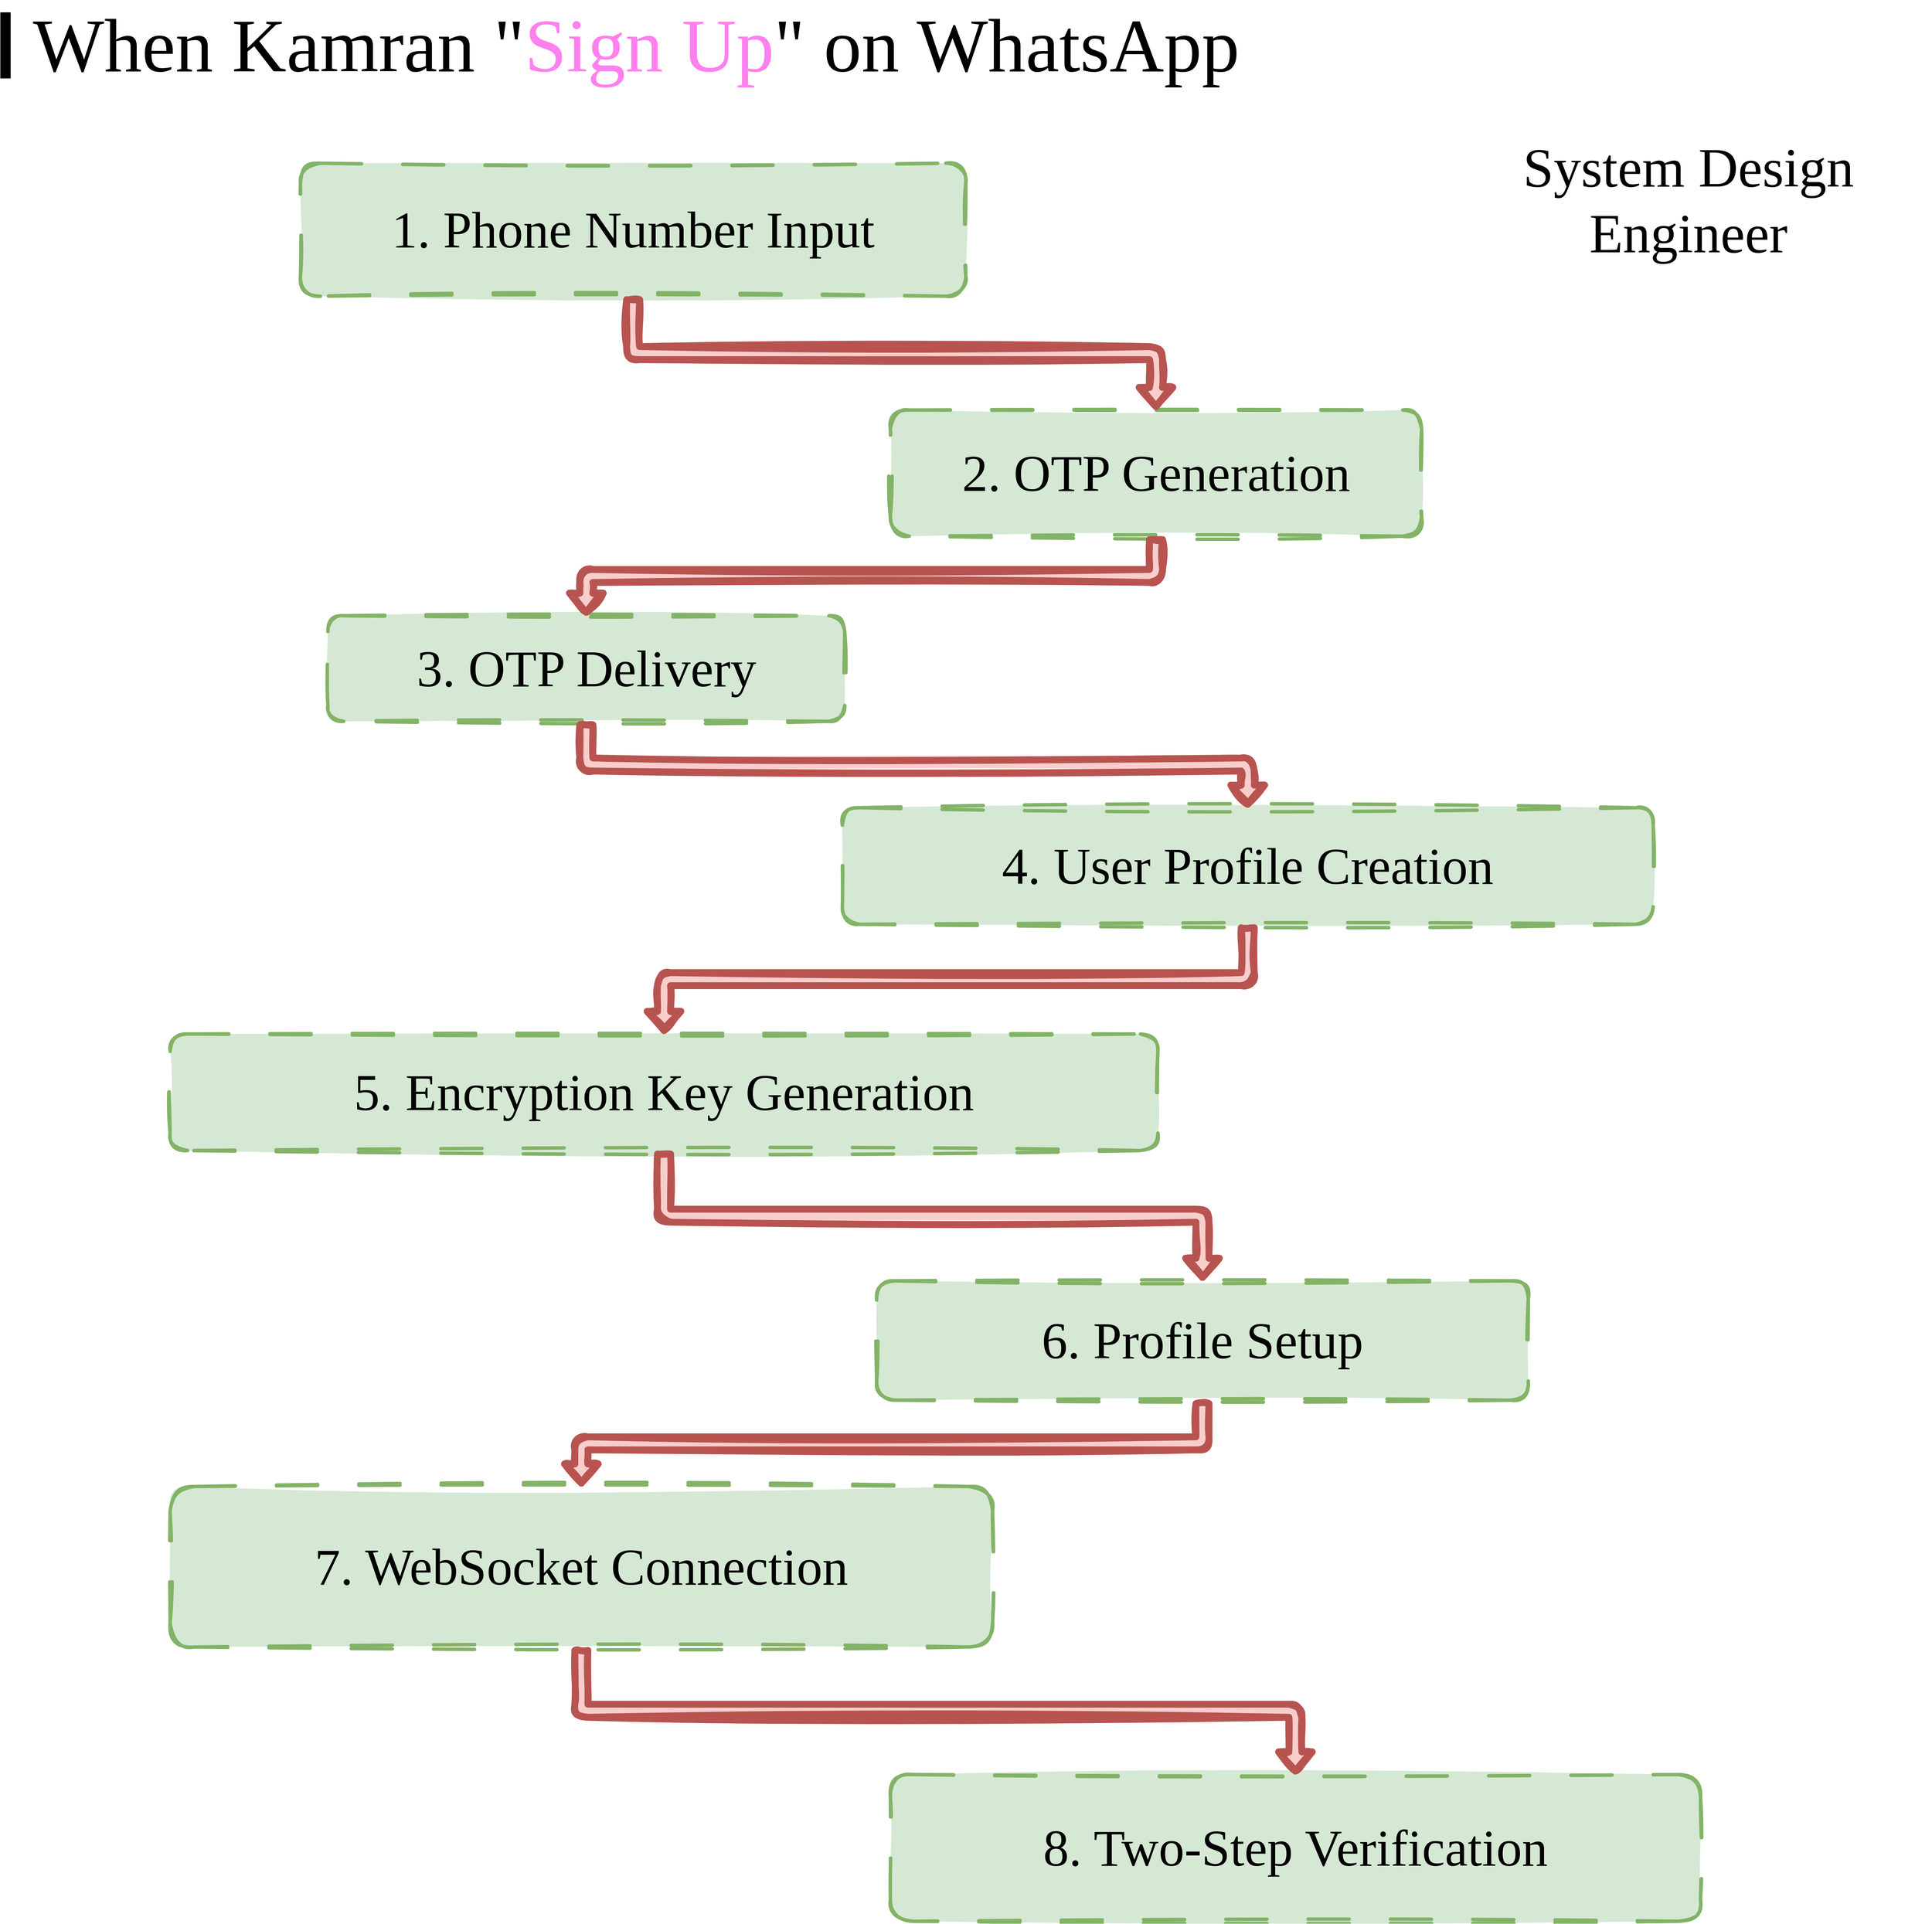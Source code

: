 <mxfile version="26.2.14" pages="7">
  <diagram name="9 Flow" id="kw5tApQOLxetqISVFKjF">
    <mxGraphModel dx="4026" dy="3768" grid="1" gridSize="10" guides="1" tooltips="1" connect="1" arrows="1" fold="1" page="1" pageScale="1" pageWidth="3000" pageHeight="3000" background="light-dark(#FFFFFF,#000000)" math="0" shadow="0">
      <root>
        <mxCell id="0" />
        <mxCell id="1" parent="0" />
        <mxCell id="RP1mrb15_0kgAFn6U0BM-28" value="&lt;div&gt;&lt;font&gt;When Kamran &quot;&lt;font color=&quot;#ff80ee&quot;&gt;&lt;span style=&quot;caret-color: rgb(255, 128, 238);&quot;&gt;Sign Up&lt;/span&gt;&lt;/font&gt;&quot; on WhatsApp&lt;/font&gt;&lt;/div&gt;" style="text;html=1;align=left;verticalAlign=middle;whiteSpace=wrap;rounded=0;fontFamily=Gloria Hallelujah;fontSource=https%3A%2F%2Ffonts.googleapis.com%2Fcss%3Ffamily%3DGloria%2BHallelujah;fontSize=110;fontColor=default;" parent="1" vertex="1">
          <mxGeometry x="168.03" y="100" width="2751.97" height="96.33" as="geometry" />
        </mxCell>
        <mxCell id="RP1mrb15_0kgAFn6U0BM-29" value="" style="shape=link;html=1;rounded=0;fontFamily=Gloria Hallelujah;fontSource=https%3A%2F%2Ffonts.googleapis.com%2Fcss%3Ffamily%3DGloria%2BHallelujah;fontSize=31;fontColor=default;width=0;strokeColor=light-dark(#000000,#76B7AC);strokeWidth=8;" parent="1" edge="1">
          <mxGeometry width="100" relative="1" as="geometry">
            <mxPoint x="130" y="196.333" as="sourcePoint" />
            <mxPoint x="130" y="100" as="targetPoint" />
          </mxGeometry>
        </mxCell>
        <mxCell id="RP1mrb15_0kgAFn6U0BM-31" value="&lt;font style=&quot;color: light-dark(rgb(0, 0, 0), rgb(118, 183, 172)); font-size: 80px;&quot;&gt;System Design Engineer&lt;/font&gt;" style="text;html=1;align=center;verticalAlign=middle;whiteSpace=wrap;rounded=1;fontFamily=Gloria Hallelujah;fontSource=https%3A%2F%2Ffonts.googleapis.com%2Fcss%3Ffamily%3DGloria%2BHallelujah;fontSize=60;fontColor=default;strokeColor=none;sketch=1;curveFitting=1;jiggle=2;" parent="1" vertex="1">
          <mxGeometry x="2230" y="234" width="707.42" height="280" as="geometry" />
        </mxCell>
        <mxCell id="nRWd147tkp-kQ7Whm1Z9-2" value="1. Phone Number Input" style="whiteSpace=wrap;strokeWidth=5;dashed=1;dashPattern=12 12;rounded=1;sketch=1;curveFitting=1;jiggle=2;fillColor=#d5e8d4;strokeColor=#82b366;fillStyle=solid;fontSize=75;fontFamily=Gloria Hallelujah;fontSource=https%3A%2F%2Ffonts.googleapis.com%2Fcss%3Ffamily%3DGloria%2BHallelujah;" parent="1" vertex="1">
          <mxGeometry x="560" y="320" width="970" height="194" as="geometry" />
        </mxCell>
        <mxCell id="nRWd147tkp-kQ7Whm1Z9-3" value="2. OTP Generation" style="whiteSpace=wrap;strokeWidth=5;rounded=1;dashed=1;dashPattern=12 12;sketch=1;jiggle=2;fillStyle=solid;curveFitting=1;strokeColor=#82b366;align=center;verticalAlign=middle;fontFamily=Gloria Hallelujah;fontSource=https%3A%2F%2Ffonts.googleapis.com%2Fcss%3Ffamily%3DGloria%2BHallelujah;fontSize=75;fontColor=default;fillColor=#d5e8d4;" parent="1" vertex="1">
          <mxGeometry x="1420" y="680" width="774.5" height="184" as="geometry" />
        </mxCell>
        <mxCell id="nRWd147tkp-kQ7Whm1Z9-4" value="3. OTP Delivery" style="whiteSpace=wrap;strokeWidth=5;rounded=1;dashed=1;dashPattern=12 12;sketch=1;jiggle=2;fillStyle=solid;curveFitting=1;strokeColor=#82b366;align=center;verticalAlign=middle;fontFamily=Gloria Hallelujah;fontSource=https%3A%2F%2Ffonts.googleapis.com%2Fcss%3Ffamily%3DGloria%2BHallelujah;fontSize=75;fontColor=default;fillColor=#d5e8d4;" parent="1" vertex="1">
          <mxGeometry x="600" y="980" width="753.5" height="154" as="geometry" />
        </mxCell>
        <mxCell id="nRWd147tkp-kQ7Whm1Z9-5" value="4. User Profile Creation" style="whiteSpace=wrap;strokeWidth=5;rounded=1;dashed=1;dashPattern=12 12;sketch=1;jiggle=2;fillStyle=solid;curveFitting=1;strokeColor=#82b366;align=center;verticalAlign=middle;fontFamily=Gloria Hallelujah;fontSource=https%3A%2F%2Ffonts.googleapis.com%2Fcss%3Ffamily%3DGloria%2BHallelujah;fontSize=75;fontColor=default;fillColor=#d5e8d4;" parent="1" vertex="1">
          <mxGeometry x="1350" y="1260" width="1182" height="170" as="geometry" />
        </mxCell>
        <mxCell id="nRWd147tkp-kQ7Whm1Z9-6" value="5. Encryption Key Generation" style="whiteSpace=wrap;strokeWidth=5;rounded=1;dashed=1;dashPattern=12 12;sketch=1;jiggle=2;fillStyle=solid;curveFitting=1;strokeColor=#82b366;align=center;verticalAlign=middle;fontFamily=Gloria Hallelujah;fontSource=https%3A%2F%2Ffonts.googleapis.com%2Fcss%3Ffamily%3DGloria%2BHallelujah;fontSize=75;fontColor=default;fillColor=#d5e8d4;" parent="1" vertex="1">
          <mxGeometry x="370" y="1590" width="1440" height="170" as="geometry" />
        </mxCell>
        <mxCell id="nRWd147tkp-kQ7Whm1Z9-7" value="6. Profile Setup" style="whiteSpace=wrap;strokeWidth=5;rounded=1;dashed=1;dashPattern=12 12;sketch=1;jiggle=2;fillStyle=solid;curveFitting=1;strokeColor=#82b366;align=center;verticalAlign=middle;fontFamily=Gloria Hallelujah;fontSource=https%3A%2F%2Ffonts.googleapis.com%2Fcss%3Ffamily%3DGloria%2BHallelujah;fontSize=75;fontColor=default;fillColor=#d5e8d4;" parent="1" vertex="1">
          <mxGeometry x="1400" y="1950" width="950" height="174" as="geometry" />
        </mxCell>
        <mxCell id="nRWd147tkp-kQ7Whm1Z9-8" value="7. WebSocket Connection" style="whiteSpace=wrap;strokeWidth=5;rounded=1;dashed=1;dashPattern=12 12;sketch=1;jiggle=2;fillStyle=solid;curveFitting=1;strokeColor=#82b366;align=center;verticalAlign=middle;fontFamily=Gloria Hallelujah;fontSource=https%3A%2F%2Ffonts.googleapis.com%2Fcss%3Ffamily%3DGloria%2BHallelujah;fontSize=75;fontColor=default;fillColor=#d5e8d4;" parent="1" vertex="1">
          <mxGeometry x="370" y="2250" width="1199" height="234" as="geometry" />
        </mxCell>
        <mxCell id="nRWd147tkp-kQ7Whm1Z9-9" value="8. Two-Step Verification" style="whiteSpace=wrap;strokeWidth=5;rounded=1;dashed=1;dashPattern=12 12;sketch=1;jiggle=2;fillStyle=solid;curveFitting=1;strokeColor=#82b366;align=center;verticalAlign=middle;fontFamily=Gloria Hallelujah;fontSource=https%3A%2F%2Ffonts.googleapis.com%2Fcss%3Ffamily%3DGloria%2BHallelujah;fontSize=75;fontColor=default;fillColor=#d5e8d4;" parent="1" vertex="1">
          <mxGeometry x="1420" y="2670" width="1181" height="214" as="geometry" />
        </mxCell>
        <mxCell id="nRWd147tkp-kQ7Whm1Z9-10" value="" style="startArrow=none;endArrow=block;exitX=0.5;exitY=1;entryX=0.5;entryY=0;rounded=1;fillStyle=solid;strokeColor=#b85450;strokeWidth=10;align=center;verticalAlign=middle;fontFamily=Helvetica;fontSize=11;fontColor=default;labelBackgroundColor=default;fillColor=#f8cecc;shape=flexArrow;sketch=1;curveFitting=1;jiggle=2;flowAnimation=0;edgeStyle=orthogonalEdgeStyle;" parent="1" source="nRWd147tkp-kQ7Whm1Z9-2" target="nRWd147tkp-kQ7Whm1Z9-3" edge="1">
          <mxGeometry relative="1" as="geometry" />
        </mxCell>
        <mxCell id="nRWd147tkp-kQ7Whm1Z9-11" value="" style="startArrow=none;endArrow=block;exitX=0.5;exitY=1;entryX=0.5;entryY=0;rounded=1;fillStyle=solid;strokeColor=#b85450;strokeWidth=10;align=center;verticalAlign=middle;fontFamily=Helvetica;fontSize=11;fontColor=default;labelBackgroundColor=default;fillColor=#f8cecc;shape=flexArrow;sketch=1;curveFitting=1;jiggle=2;edgeStyle=orthogonalEdgeStyle;" parent="1" source="nRWd147tkp-kQ7Whm1Z9-3" target="nRWd147tkp-kQ7Whm1Z9-4" edge="1">
          <mxGeometry relative="1" as="geometry" />
        </mxCell>
        <mxCell id="nRWd147tkp-kQ7Whm1Z9-12" value="" style="startArrow=none;endArrow=block;exitX=0.5;exitY=1;entryX=0.5;entryY=0;rounded=1;fillStyle=solid;strokeColor=#b85450;strokeWidth=10;align=center;verticalAlign=middle;fontFamily=Helvetica;fontSize=11;fontColor=default;labelBackgroundColor=default;fillColor=#f8cecc;shape=flexArrow;sketch=1;curveFitting=1;jiggle=2;edgeStyle=orthogonalEdgeStyle;" parent="1" source="nRWd147tkp-kQ7Whm1Z9-4" target="nRWd147tkp-kQ7Whm1Z9-5" edge="1">
          <mxGeometry relative="1" as="geometry" />
        </mxCell>
        <mxCell id="nRWd147tkp-kQ7Whm1Z9-13" value="" style="startArrow=none;endArrow=block;exitX=0.5;exitY=1;entryX=0.5;entryY=0;rounded=1;fillStyle=solid;strokeColor=#b85450;strokeWidth=10;align=center;verticalAlign=middle;fontFamily=Helvetica;fontSize=11;fontColor=default;labelBackgroundColor=default;fillColor=#f8cecc;shape=flexArrow;sketch=1;curveFitting=1;jiggle=2;edgeStyle=orthogonalEdgeStyle;" parent="1" source="nRWd147tkp-kQ7Whm1Z9-5" target="nRWd147tkp-kQ7Whm1Z9-6" edge="1">
          <mxGeometry relative="1" as="geometry" />
        </mxCell>
        <mxCell id="nRWd147tkp-kQ7Whm1Z9-14" value="" style="startArrow=none;endArrow=block;exitX=0.5;exitY=1;entryX=0.5;entryY=0;rounded=1;fillStyle=solid;strokeColor=#b85450;strokeWidth=10;align=center;verticalAlign=middle;fontFamily=Helvetica;fontSize=11;fontColor=default;labelBackgroundColor=default;fillColor=#f8cecc;shape=flexArrow;sketch=1;curveFitting=1;jiggle=2;edgeStyle=orthogonalEdgeStyle;" parent="1" source="nRWd147tkp-kQ7Whm1Z9-6" target="nRWd147tkp-kQ7Whm1Z9-7" edge="1">
          <mxGeometry relative="1" as="geometry" />
        </mxCell>
        <mxCell id="nRWd147tkp-kQ7Whm1Z9-15" value="" style="startArrow=none;endArrow=block;exitX=0.5;exitY=1;entryX=0.5;entryY=0;rounded=1;fillStyle=solid;strokeColor=#b85450;strokeWidth=10;align=center;verticalAlign=middle;fontFamily=Helvetica;fontSize=11;fontColor=default;labelBackgroundColor=default;fillColor=#f8cecc;shape=flexArrow;sketch=1;curveFitting=1;jiggle=2;edgeStyle=orthogonalEdgeStyle;" parent="1" source="nRWd147tkp-kQ7Whm1Z9-7" target="nRWd147tkp-kQ7Whm1Z9-8" edge="1">
          <mxGeometry relative="1" as="geometry" />
        </mxCell>
        <mxCell id="nRWd147tkp-kQ7Whm1Z9-16" value="" style="startArrow=none;endArrow=block;exitX=0.5;exitY=1;entryX=0.5;entryY=0;rounded=1;fillStyle=solid;strokeColor=#b85450;strokeWidth=10;align=center;verticalAlign=middle;fontFamily=Helvetica;fontSize=11;fontColor=default;labelBackgroundColor=default;fillColor=#f8cecc;shape=flexArrow;sketch=1;curveFitting=1;jiggle=2;edgeStyle=orthogonalEdgeStyle;" parent="1" source="nRWd147tkp-kQ7Whm1Z9-8" target="nRWd147tkp-kQ7Whm1Z9-9" edge="1">
          <mxGeometry relative="1" as="geometry" />
        </mxCell>
      </root>
    </mxGraphModel>
  </diagram>
  <diagram name="10 Flow" id="u9AXaScE4TjIE-Hu-d14">
    <mxGraphModel dx="4572" dy="3372" grid="1" gridSize="10" guides="1" tooltips="1" connect="1" arrows="1" fold="1" page="1" pageScale="1" pageWidth="3000" pageHeight="3000" background="light-dark(#FFFFFF,#000000)" math="0" shadow="0">
      <root>
        <mxCell id="P5GDUHR9ORlQU1ZmoaOM-0" />
        <mxCell id="P5GDUHR9ORlQU1ZmoaOM-1" parent="P5GDUHR9ORlQU1ZmoaOM-0" />
        <mxCell id="P5GDUHR9ORlQU1ZmoaOM-2" value="&lt;div&gt;&lt;font&gt;When Kamran tap &lt;font color=&quot;#b043a2&quot;&gt;&lt;span style=&quot;caret-color: rgb(176, 67, 162);&quot;&gt;Chats&lt;/span&gt;&lt;/font&gt;&amp;nbsp;Tab on WhatsApp&lt;/font&gt;&lt;/div&gt;" style="text;html=1;align=left;verticalAlign=middle;whiteSpace=wrap;rounded=0;fontFamily=Gloria Hallelujah;fontSource=https%3A%2F%2Ffonts.googleapis.com%2Fcss%3Ffamily%3DGloria%2BHallelujah;fontSize=110;fontColor=default;" vertex="1" parent="P5GDUHR9ORlQU1ZmoaOM-1">
          <mxGeometry x="168.03" y="100" width="2751.97" height="96.33" as="geometry" />
        </mxCell>
        <mxCell id="P5GDUHR9ORlQU1ZmoaOM-3" value="" style="shape=link;html=1;rounded=0;fontFamily=Gloria Hallelujah;fontSource=https%3A%2F%2Ffonts.googleapis.com%2Fcss%3Ffamily%3DGloria%2BHallelujah;fontSize=31;fontColor=default;width=0;strokeColor=light-dark(#000000,#76B7AC);strokeWidth=8;" edge="1" parent="P5GDUHR9ORlQU1ZmoaOM-1">
          <mxGeometry width="100" relative="1" as="geometry">
            <mxPoint x="130" y="196.333" as="sourcePoint" />
            <mxPoint x="130" y="100" as="targetPoint" />
          </mxGeometry>
        </mxCell>
        <mxCell id="P5GDUHR9ORlQU1ZmoaOM-4" value="&lt;font style=&quot;color: light-dark(rgb(0, 0, 0), rgb(118, 183, 172)); font-size: 80px;&quot;&gt;System Design Engineer&lt;/font&gt;" style="text;html=1;align=center;verticalAlign=middle;whiteSpace=wrap;rounded=1;fontFamily=Gloria Hallelujah;fontSource=https%3A%2F%2Ffonts.googleapis.com%2Fcss%3Ffamily%3DGloria%2BHallelujah;fontSize=60;fontColor=default;strokeColor=none;sketch=1;curveFitting=1;jiggle=2;" vertex="1" parent="P5GDUHR9ORlQU1ZmoaOM-1">
          <mxGeometry x="2230" y="234" width="707.42" height="280" as="geometry" />
        </mxCell>
        <mxCell id="P5GDUHR9ORlQU1ZmoaOM-5" value="1. Check Local SQLite DB" style="whiteSpace=wrap;strokeWidth=5;rounded=1;sketch=1;curveFitting=1;jiggle=2;fillColor=#d5e8d4;strokeColor=#82b366;fillStyle=solid;fontSize=75;fontFamily=Gloria Hallelujah;fontSource=https%3A%2F%2Ffonts.googleapis.com%2Fcss%3Ffamily%3DGloria%2BHallelujah;glass=0;dashed=1;dashPattern=12 12;" vertex="1" parent="P5GDUHR9ORlQU1ZmoaOM-1">
          <mxGeometry x="200" y="470" width="1170" height="154" as="geometry" />
        </mxCell>
        <mxCell id="P5GDUHR9ORlQU1ZmoaOM-6" value="2. Establish WebSocket Connection" style="whiteSpace=wrap;strokeWidth=5;rounded=1;dashed=1;dashPattern=12 12;sketch=1;jiggle=2;fillStyle=solid;curveFitting=1;strokeColor=#82b366;align=center;verticalAlign=middle;fontFamily=Gloria Hallelujah;fontSource=https%3A%2F%2Ffonts.googleapis.com%2Fcss%3Ffamily%3DGloria%2BHallelujah;fontSize=75;fontColor=default;fillColor=#d5e8d4;" vertex="1" parent="P5GDUHR9ORlQU1ZmoaOM-1">
          <mxGeometry x="1420" y="760" width="1490" height="164" as="geometry" />
        </mxCell>
        <mxCell id="P5GDUHR9ORlQU1ZmoaOM-7" value="3. API Gateway Request" style="whiteSpace=wrap;strokeWidth=5;rounded=1;dashed=1;dashPattern=12 12;sketch=1;jiggle=2;fillStyle=solid;curveFitting=1;strokeColor=#82b366;align=center;verticalAlign=middle;fontFamily=Gloria Hallelujah;fontSource=https%3A%2F%2Ffonts.googleapis.com%2Fcss%3Ffamily%3DGloria%2BHallelujah;fontSize=75;fontColor=default;fillColor=#d5e8d4;" vertex="1" parent="P5GDUHR9ORlQU1ZmoaOM-1">
          <mxGeometry x="200" y="1090" width="1153.5" height="154" as="geometry" />
        </mxCell>
        <mxCell id="P5GDUHR9ORlQU1ZmoaOM-8" value="4. Fetch temporary messages" style="whiteSpace=wrap;strokeWidth=5;rounded=1;dashed=1;dashPattern=12 12;sketch=1;jiggle=2;fillStyle=solid;curveFitting=1;strokeColor=#82b366;align=center;verticalAlign=middle;fontFamily=Gloria Hallelujah;fontSource=https%3A%2F%2Ffonts.googleapis.com%2Fcss%3Ffamily%3DGloria%2BHallelujah;fontSize=75;fontColor=default;fillColor=#d5e8d4;" vertex="1" parent="P5GDUHR9ORlQU1ZmoaOM-1">
          <mxGeometry x="1360" y="1410" width="1560" height="170" as="geometry" />
        </mxCell>
        <mxCell id="P5GDUHR9ORlQU1ZmoaOM-9" value="5. Apply E2E Encryption" style="whiteSpace=wrap;strokeWidth=5;rounded=1;dashed=1;dashPattern=12 12;sketch=1;jiggle=2;fillStyle=solid;curveFitting=1;strokeColor=#82b366;align=center;verticalAlign=middle;fontFamily=Gloria Hallelujah;fontSource=https%3A%2F%2Ffonts.googleapis.com%2Fcss%3Ffamily%3DGloria%2BHallelujah;fontSize=75;fontColor=default;fillColor=#d5e8d4;" vertex="1" parent="P5GDUHR9ORlQU1ZmoaOM-1">
          <mxGeometry x="200" y="1800" width="1610" height="170" as="geometry" />
        </mxCell>
        <mxCell id="P5GDUHR9ORlQU1ZmoaOM-10" value="6. Load Media from CDN" style="whiteSpace=wrap;strokeWidth=5;rounded=1;dashed=1;dashPattern=12 12;sketch=1;jiggle=2;fillStyle=solid;curveFitting=1;strokeColor=#82b366;align=center;verticalAlign=middle;fontFamily=Gloria Hallelujah;fontSource=https%3A%2F%2Ffonts.googleapis.com%2Fcss%3Ffamily%3DGloria%2BHallelujah;fontSize=75;fontColor=default;fillColor=#d5e8d4;" vertex="1" parent="P5GDUHR9ORlQU1ZmoaOM-1">
          <mxGeometry x="1400" y="2240" width="1510" height="174" as="geometry" />
        </mxCell>
        <mxCell id="P5GDUHR9ORlQU1ZmoaOM-11" value="7. Update UI" style="whiteSpace=wrap;strokeWidth=5;rounded=1;dashed=1;dashPattern=12 12;sketch=1;jiggle=2;fillStyle=solid;curveFitting=1;strokeColor=#82b366;align=center;verticalAlign=middle;fontFamily=Gloria Hallelujah;fontSource=https%3A%2F%2Ffonts.googleapis.com%2Fcss%3Ffamily%3DGloria%2BHallelujah;fontSize=75;fontColor=default;fillColor=#d5e8d4;" vertex="1" parent="P5GDUHR9ORlQU1ZmoaOM-1">
          <mxGeometry x="200" y="2660" width="1199" height="184" as="geometry" />
        </mxCell>
        <mxCell id="P5GDUHR9ORlQU1ZmoaOM-13" value="" style="startArrow=none;endArrow=block;exitX=0.5;exitY=1;entryX=0.5;entryY=0;rounded=1;fillStyle=solid;strokeColor=#b85450;strokeWidth=10;align=center;verticalAlign=middle;fontFamily=Helvetica;fontSize=11;fontColor=default;labelBackgroundColor=default;fillColor=#f8cecc;shape=flexArrow;flowAnimation=1;edgeStyle=orthogonalEdgeStyle;dashed=1;dashPattern=8 8;gradientColor=none;flowAnimationDuration=200;" edge="1" parent="P5GDUHR9ORlQU1ZmoaOM-1" source="P5GDUHR9ORlQU1ZmoaOM-5" target="P5GDUHR9ORlQU1ZmoaOM-6">
          <mxGeometry relative="1" as="geometry" />
        </mxCell>
        <mxCell id="P5GDUHR9ORlQU1ZmoaOM-14" value="" style="startArrow=none;endArrow=block;exitX=0.5;exitY=1;entryX=0.5;entryY=0;rounded=1;fillStyle=solid;strokeColor=#b85450;strokeWidth=10;align=center;verticalAlign=middle;fontFamily=Helvetica;fontSize=11;fontColor=default;labelBackgroundColor=default;fillColor=#f8cecc;shape=flexArrow;edgeStyle=orthogonalEdgeStyle;dashed=1;dashPattern=8 8;flowAnimation=1;flowAnimationDuration=200;gradientColor=none;flowAnimationTimingFunction=ease-in-out;" edge="1" parent="P5GDUHR9ORlQU1ZmoaOM-1" source="P5GDUHR9ORlQU1ZmoaOM-6" target="P5GDUHR9ORlQU1ZmoaOM-7">
          <mxGeometry relative="1" as="geometry" />
        </mxCell>
        <mxCell id="P5GDUHR9ORlQU1ZmoaOM-15" value="" style="startArrow=none;endArrow=block;exitX=0.5;exitY=1;entryX=0.5;entryY=0;rounded=1;fillStyle=solid;strokeColor=#b85450;strokeWidth=10;align=center;verticalAlign=middle;fontFamily=Helvetica;fontSize=11;fontColor=default;labelBackgroundColor=default;fillColor=#f8cecc;shape=flexArrow;edgeStyle=orthogonalEdgeStyle;dashed=1;dashPattern=8 8;flowAnimation=1;flowAnimationDuration=200;gradientColor=none;" edge="1" parent="P5GDUHR9ORlQU1ZmoaOM-1" source="P5GDUHR9ORlQU1ZmoaOM-7" target="P5GDUHR9ORlQU1ZmoaOM-8">
          <mxGeometry relative="1" as="geometry" />
        </mxCell>
        <mxCell id="P5GDUHR9ORlQU1ZmoaOM-16" value="" style="startArrow=none;endArrow=block;exitX=0.5;exitY=1;entryX=0.5;entryY=0;rounded=1;fillStyle=solid;strokeColor=#b85450;strokeWidth=10;align=center;verticalAlign=middle;fontFamily=Helvetica;fontSize=11;fontColor=default;labelBackgroundColor=default;fillColor=#f8cecc;shape=flexArrow;edgeStyle=orthogonalEdgeStyle;dashed=1;dashPattern=8 8;flowAnimation=1;flowAnimationDuration=200;gradientColor=none;flowAnimationTimingFunction=ease-in-out;" edge="1" parent="P5GDUHR9ORlQU1ZmoaOM-1" source="P5GDUHR9ORlQU1ZmoaOM-8" target="P5GDUHR9ORlQU1ZmoaOM-9">
          <mxGeometry relative="1" as="geometry" />
        </mxCell>
        <mxCell id="P5GDUHR9ORlQU1ZmoaOM-17" value="" style="startArrow=none;endArrow=block;exitX=0.5;exitY=1;entryX=0.5;entryY=0;rounded=1;fillStyle=solid;strokeColor=#b85450;strokeWidth=10;align=center;verticalAlign=middle;fontFamily=Helvetica;fontSize=11;fontColor=default;labelBackgroundColor=default;fillColor=#f8cecc;shape=flexArrow;edgeStyle=orthogonalEdgeStyle;dashed=1;dashPattern=8 8;flowAnimation=1;flowAnimationDuration=200;gradientColor=none;" edge="1" parent="P5GDUHR9ORlQU1ZmoaOM-1" source="P5GDUHR9ORlQU1ZmoaOM-9" target="P5GDUHR9ORlQU1ZmoaOM-10">
          <mxGeometry relative="1" as="geometry" />
        </mxCell>
        <mxCell id="P5GDUHR9ORlQU1ZmoaOM-18" value="" style="startArrow=none;endArrow=block;exitX=0.5;exitY=1;entryX=0.5;entryY=0;rounded=1;fillStyle=solid;strokeColor=#b85450;strokeWidth=10;align=center;verticalAlign=middle;fontFamily=Helvetica;fontSize=11;fontColor=default;labelBackgroundColor=default;fillColor=#f8cecc;shape=flexArrow;edgeStyle=orthogonalEdgeStyle;dashed=1;dashPattern=8 8;flowAnimation=1;flowAnimationDuration=200;gradientColor=none;flowAnimationTimingFunction=ease-in-out;" edge="1" parent="P5GDUHR9ORlQU1ZmoaOM-1" source="P5GDUHR9ORlQU1ZmoaOM-10" target="P5GDUHR9ORlQU1ZmoaOM-11">
          <mxGeometry relative="1" as="geometry" />
        </mxCell>
        <mxCell id="V_BcupfvFw1bAyB9ygvo-0" value="" style="sketch=0;pointerEvents=1;shadow=0;dashed=0;html=1;strokeColor=default;fillColor=#FF6A00;labelPosition=center;verticalLabelPosition=bottom;verticalAlign=middle;align=center;outlineConnect=0;shape=mxgraph.veeam2.scale_out_backup_repository;fontFamily=Helvetica;fontSize=12;fontColor=default;strokeWidth=8;" vertex="1" parent="P5GDUHR9ORlQU1ZmoaOM-1">
          <mxGeometry x="120" y="580" width="180" height="150" as="geometry" />
        </mxCell>
        <mxCell id="V_BcupfvFw1bAyB9ygvo-2" value="" style="pointerEvents=1;shadow=0;dashed=0;html=1;strokeColor=#0080F0;fillColor=light-dark(#FF6A00,#446E2C);labelPosition=center;verticalLabelPosition=bottom;verticalAlign=middle;align=center;outlineConnect=0;shape=mxgraph.veeam.cpu_socket;fontFamily=Helvetica;fontSize=12;fontColor=default;strokeWidth=8;labelBackgroundColor=#ffffff;" vertex="1" parent="P5GDUHR9ORlQU1ZmoaOM-1">
          <mxGeometry x="2790" y="880" width="170" height="140" as="geometry" />
        </mxCell>
        <mxCell id="V_BcupfvFw1bAyB9ygvo-3" value="" style="points=[];aspect=fixed;html=1;align=center;shadow=0;dashed=0;fillColor=light-dark(#FF6A00,#446E2C);strokeColor=#0080F0;shape=mxgraph.alibaba_cloud.apigateway;pointerEvents=1;strokeWidth=8;verticalAlign=middle;fontFamily=Helvetica;fontSize=12;fontColor=default;labelBackgroundColor=#ffffff;" vertex="1" parent="P5GDUHR9ORlQU1ZmoaOM-1">
          <mxGeometry x="120" y="1190" width="155.4" height="150" as="geometry" />
        </mxCell>
        <mxCell id="V_BcupfvFw1bAyB9ygvo-4" value="" style="html=1;verticalLabelPosition=bottom;align=center;labelBackgroundColor=#ffffff;verticalAlign=middle;strokeWidth=8;strokeColor=light-dark(#000000,#32A0FF);shadow=0;dashed=0;shape=mxgraph.ios7.icons.messages;fontFamily=Helvetica;fontSize=12;fontColor=default;fillColor=#FF6A00;gradientColor=none;" vertex="1" parent="P5GDUHR9ORlQU1ZmoaOM-1">
          <mxGeometry x="2790" y="1530" width="150" height="120" as="geometry" />
        </mxCell>
        <mxCell id="V_BcupfvFw1bAyB9ygvo-5" value="" style="outlineConnect=0;dashed=0;verticalLabelPosition=bottom;verticalAlign=middle;align=center;html=1;shape=mxgraph.aws3.data_encryption_key;fillColor=#FF6A00;gradientColor=none;shadow=0;fontFamily=Helvetica;fontSize=12;fontColor=default;strokeWidth=8;strokeColor=light-dark(#000000,#32A0FF);" vertex="1" parent="P5GDUHR9ORlQU1ZmoaOM-1">
          <mxGeometry x="168.03" y="1920" width="140" height="130" as="geometry" />
        </mxCell>
        <mxCell id="V_BcupfvFw1bAyB9ygvo-6" value="" style="points=[];aspect=fixed;html=1;align=center;shadow=0;dashed=0;fillColor=light-dark(#FF6A00,#446E2C);strokeColor=#0080F0;shape=mxgraph.alibaba_cloud.cdn_content_distribution_network;strokeWidth=8;verticalAlign=middle;fontFamily=Helvetica;fontSize=12;fontColor=default;labelBackgroundColor=#ffffff;" vertex="1" parent="P5GDUHR9ORlQU1ZmoaOM-1">
          <mxGeometry x="2800" y="2380" width="168.79" height="140" as="geometry" />
        </mxCell>
        <mxCell id="V_BcupfvFw1bAyB9ygvo-7" value="" style="html=1;verticalLabelPosition=bottom;labelBackgroundColor=#ffffff;verticalAlign=middle;shadow=0;dashed=0;strokeWidth=8;shape=mxgraph.ios7.misc.iphone;strokeColor=#0080F0;align=center;fontFamily=Helvetica;fontSize=12;fontColor=default;fillColor=light-dark(#FF6A00,#446E2C);pointerEvents=1;" vertex="1" parent="P5GDUHR9ORlQU1ZmoaOM-1">
          <mxGeometry x="147.7" y="2750" width="100" height="170" as="geometry" />
        </mxCell>
      </root>
    </mxGraphModel>
  </diagram>
  <diagram name="10 HLD" id="fAFCo7o-SEZf2FzMNsCG">
    <mxGraphModel dx="4134" dy="3372" grid="1" gridSize="10" guides="1" tooltips="1" connect="1" arrows="1" fold="1" page="1" pageScale="1" pageWidth="3000" pageHeight="3000" background="light-dark(#FFFFFF,#000000)" math="0" shadow="0">
      <root>
        <mxCell id="7MsBo0h-qasfWEglX45h-0" />
        <mxCell id="7MsBo0h-qasfWEglX45h-1" parent="7MsBo0h-qasfWEglX45h-0" />
        <mxCell id="sVp68NPoIiejX9bQln8f-17" value="Client Side&lt;div&gt;&lt;br&gt;&lt;/div&gt;" style="rounded=1;whiteSpace=wrap;html=1;fillStyle=solid;strokeColor=#3A5431;fillColor=light-dark(#6D8764,#1F2F1E);fontColor=light-dark(#FFFFFF,#76B7AC);fontFamily=Gloria Hallelujah;fontSource=https%3A%2F%2Ffonts.googleapis.com%2Fcss%3Ffamily%3DGloria%2BHallelujah;fontSize=75;labelPosition=center;verticalLabelPosition=top;align=center;verticalAlign=bottom;dashed=1;dashPattern=12 12;sketch=1;curveFitting=1;jiggle=2;strokeWidth=5;" vertex="1" parent="7MsBo0h-qasfWEglX45h-1">
          <mxGeometry x="130" y="900" width="740" height="1120" as="geometry" />
        </mxCell>
        <mxCell id="sVp68NPoIiejX9bQln8f-16" value="&lt;div&gt;&lt;br&gt;&lt;/div&gt;Server Side" style="rounded=1;whiteSpace=wrap;html=1;strokeColor=#3A5431;fillStyle=solid;align=center;verticalAlign=top;fontFamily=Gloria Hallelujah;fontSize=75;fontColor=light-dark(#FFFFFF,#76B7AC);fillColor=light-dark(#6D8764,#1F2F1E);fontSource=https%3A%2F%2Ffonts.googleapis.com%2Fcss%3Ffamily%3DGloria%2BHallelujah;labelPosition=center;verticalLabelPosition=bottom;dashed=1;dashPattern=12 12;strokeWidth=5;" vertex="1" parent="7MsBo0h-qasfWEglX45h-1">
          <mxGeometry x="1500" y="690" width="1430" height="1280" as="geometry" />
        </mxCell>
        <mxCell id="7MsBo0h-qasfWEglX45h-4" value="&lt;font style=&quot;color: light-dark(rgb(0, 0, 0), rgb(118, 183, 172)); font-size: 80px;&quot;&gt;System Design Engineer&lt;/font&gt;" style="text;html=1;align=center;verticalAlign=middle;whiteSpace=wrap;rounded=1;fontFamily=Gloria Hallelujah;fontSource=https%3A%2F%2Ffonts.googleapis.com%2Fcss%3Ffamily%3DGloria%2BHallelujah;fontSize=60;fontColor=default;strokeColor=none;sketch=1;curveFitting=1;jiggle=2;" vertex="1" parent="7MsBo0h-qasfWEglX45h-1">
          <mxGeometry x="2222.58" y="320" width="707.42" height="280" as="geometry" />
        </mxCell>
        <mxCell id="L5oTKVnye_dIRQ0ot4ZG-5" value="API&amp;nbsp;&lt;div&gt;Gateway&lt;/div&gt;" style="outlineConnect=0;dashed=1;verticalLabelPosition=middle;verticalAlign=middle;align=left;html=1;shape=mxgraph.aws3.api_gateway;fillColor=light-dark(#FFFFFF,#333333);gradientColor=none;strokeColor=default;fontFamily=Gloria Hallelujah;fontSource=https%3A%2F%2Ffonts.googleapis.com%2Fcss%3Ffamily%3DGloria%2BHallelujah;fontSize=75;fontColor=default;labelBackgroundColor=none;strokeWidth=5;fillStyle=solid;sketch=1;curveFitting=1;jiggle=2;dashPattern=12 12;labelPosition=right;" vertex="1" parent="7MsBo0h-qasfWEglX45h-1">
          <mxGeometry x="1596" y="1180" width="410" height="330" as="geometry" />
        </mxCell>
        <mxCell id="L5oTKVnye_dIRQ0ot4ZG-6" value="Database" style="sketch=1;shadow=0;dashed=1;strokeColor=default;labelPosition=center;verticalLabelPosition=bottom;verticalAlign=top;outlineConnect=0;align=center;shape=mxgraph.office.databases.database_mini_2;fillColor=light-dark(#FFFFFF,#333333);fontFamily=Gloria Hallelujah;fontSource=https%3A%2F%2Ffonts.googleapis.com%2Fcss%3Ffamily%3DGloria%2BHallelujah;fontSize=75;fontColor=default;labelBackgroundColor=none;gradientColor=none;labelBorderColor=none;spacing=0;strokeWidth=5;curveFitting=1;jiggle=2;dashPattern=12 12;" vertex="1" parent="7MsBo0h-qasfWEglX45h-1">
          <mxGeometry x="2410" y="1430" width="430" height="370" as="geometry" />
        </mxCell>
        <mxCell id="L5oTKVnye_dIRQ0ot4ZG-7" value="CDN&#xa;&#xa;" style="points=[];aspect=fixed;align=center;shadow=0;dashed=1;fillColor=light-dark(#FFFFFF,#333333);strokeColor=default;shape=mxgraph.alibaba_cloud.cdn_content_distribution_network;sketch=1;verticalAlign=top;spacing=0;fontFamily=Gloria Hallelujah;fontSource=https%3A%2F%2Ffonts.googleapis.com%2Fcss%3Ffamily%3DGloria%2BHallelujah;fontSize=75;fontColor=default;labelBorderColor=none;labelBackgroundColor=none;gradientColor=none;labelPosition=center;verticalLabelPosition=bottom;strokeWidth=5;curveFitting=1;jiggle=2;dashPattern=12 12;" vertex="1" parent="7MsBo0h-qasfWEglX45h-1">
          <mxGeometry x="1584.01" y="2510" width="421.99" height="350" as="geometry" />
        </mxCell>
        <mxCell id="L5oTKVnye_dIRQ0ot4ZG-9" value="WhatsApp&lt;div&gt;Client&lt;/div&gt;" style="shape=image;html=1;verticalAlign=middle;verticalLabelPosition=middle;labelBackgroundColor=none;imageAspect=0;aspect=fixed;image=https://cdn4.iconfinder.com/data/icons/miu-black-social-2/60/whatsapp-128.png;strokeColor=default;strokeWidth=5;align=right;fontFamily=Gloria Hallelujah;fontSource=https%3A%2F%2Ffonts.googleapis.com%2Fcss%3Ffamily%3DGloria%2BHallelujah;fontSize=75;fontColor=default;fillColor=default;labelPosition=left;sketch=1;curveFitting=1;jiggle=2;imageBackground=none;" vertex="1" parent="7MsBo0h-qasfWEglX45h-1">
          <mxGeometry x="540" y="1120" width="270" height="270" as="geometry" />
        </mxCell>
        <mxCell id="sVp68NPoIiejX9bQln8f-0" value="" style="startArrow=none;endArrow=block;rounded=1;fillStyle=solid;strokeColor=#b85450;strokeWidth=10;align=center;verticalAlign=middle;fontFamily=Helvetica;fontSize=11;fontColor=default;labelBackgroundColor=default;fillColor=#f8cecc;shape=flexArrow;flowAnimation=1;dashed=1;dashPattern=8 8;gradientColor=none;flowAnimationDuration=200;exitX=0.5;exitY=1;exitDx=0;exitDy=0;entryX=0.5;entryY=0;entryDx=0;entryDy=0;entryPerimeter=0;" edge="1" parent="7MsBo0h-qasfWEglX45h-1" source="L5oTKVnye_dIRQ0ot4ZG-9" target="sVp68NPoIiejX9bQln8f-14">
          <mxGeometry relative="1" as="geometry">
            <mxPoint x="785" y="624" as="sourcePoint" />
            <mxPoint x="545" y="1800" as="targetPoint" />
          </mxGeometry>
        </mxCell>
        <mxCell id="sVp68NPoIiejX9bQln8f-1" value="" style="startArrow=none;endArrow=block;rounded=1;fillStyle=solid;strokeColor=#b85450;strokeWidth=10;align=center;verticalAlign=middle;fontFamily=Helvetica;fontSize=11;fontColor=default;labelBackgroundColor=default;fillColor=#f8cecc;shape=flexArrow;flowAnimation=1;edgeStyle=orthogonalEdgeStyle;dashed=1;dashPattern=8 8;gradientColor=none;flowAnimationDuration=200;" edge="1" parent="7MsBo0h-qasfWEglX45h-1" source="sVp68NPoIiejX9bQln8f-15" target="L5oTKVnye_dIRQ0ot4ZG-6">
          <mxGeometry relative="1" as="geometry">
            <mxPoint x="1330" y="290" as="sourcePoint" />
            <mxPoint x="1330" y="686" as="targetPoint" />
          </mxGeometry>
        </mxCell>
        <mxCell id="sVp68NPoIiejX9bQln8f-3" value="" style="startArrow=none;endArrow=block;rounded=1;fillStyle=solid;strokeColor=#b85450;strokeWidth=10;align=center;verticalAlign=middle;fontFamily=Helvetica;fontSize=11;fontColor=default;labelBackgroundColor=default;fillColor=#f8cecc;shape=flexArrow;flowAnimation=1;edgeStyle=orthogonalEdgeStyle;dashed=1;dashPattern=8 8;gradientColor=none;flowAnimationDuration=200;exitX=1;exitY=0.5;exitDx=0;exitDy=0;" edge="1" parent="7MsBo0h-qasfWEglX45h-1" source="L5oTKVnye_dIRQ0ot4ZG-9" target="L5oTKVnye_dIRQ0ot4ZG-5">
          <mxGeometry relative="1" as="geometry">
            <mxPoint x="650" y="460" as="sourcePoint" />
            <mxPoint x="650" y="856" as="targetPoint" />
          </mxGeometry>
        </mxCell>
        <mxCell id="sVp68NPoIiejX9bQln8f-4" value="" style="startArrow=none;endArrow=block;rounded=1;fillStyle=solid;strokeColor=#b85450;strokeWidth=10;align=center;verticalAlign=middle;fontFamily=Helvetica;fontSize=11;fontColor=default;labelBackgroundColor=default;fillColor=#f8cecc;shape=flexArrow;flowAnimation=1;edgeStyle=orthogonalEdgeStyle;dashed=1;dashPattern=8 8;gradientColor=none;flowAnimationDuration=200;" edge="1" parent="7MsBo0h-qasfWEglX45h-1" source="L5oTKVnye_dIRQ0ot4ZG-5" target="sVp68NPoIiejX9bQln8f-15">
          <mxGeometry relative="1" as="geometry">
            <mxPoint x="870" y="350" as="sourcePoint" />
            <mxPoint x="2270" y="800" as="targetPoint" />
            <Array as="points">
              <mxPoint x="1795" y="900" />
            </Array>
          </mxGeometry>
        </mxCell>
        <mxCell id="sVp68NPoIiejX9bQln8f-5" value="" style="startArrow=none;endArrow=block;rounded=1;fillStyle=solid;strokeColor=#b85450;strokeWidth=10;align=center;verticalAlign=middle;fontFamily=Helvetica;fontSize=11;fontColor=default;labelBackgroundColor=default;fillColor=#f8cecc;shape=flexArrow;flowAnimation=1;dashed=1;dashPattern=8 8;gradientColor=none;flowAnimationDuration=200;edgeStyle=orthogonalEdgeStyle;" edge="1" parent="7MsBo0h-qasfWEglX45h-1" source="L5oTKVnye_dIRQ0ot4ZG-5" target="L5oTKVnye_dIRQ0ot4ZG-7">
          <mxGeometry relative="1" as="geometry">
            <mxPoint x="1734" y="1494" as="sourcePoint" />
            <mxPoint x="1734" y="1890" as="targetPoint" />
          </mxGeometry>
        </mxCell>
        <mxCell id="sVp68NPoIiejX9bQln8f-14" value="&lt;div&gt;&lt;br&gt;&lt;/div&gt;sQL&amp;nbsp;&lt;div&gt;Lite&lt;/div&gt;" style="strokeWidth=5;html=1;shape=mxgraph.flowchart.database;whiteSpace=wrap;dashed=0;sketch=1;jiggle=2;curveFitting=1;strokeColor=default;align=center;verticalAlign=middle;fontFamily=Gloria Hallelujah;fontSource=https%3A%2F%2Ffonts.googleapis.com%2Fcss%3Ffamily%3DGloria%2BHallelujah;fontSize=75;fontColor=default;labelBackgroundColor=none;fillColor=light-dark(#FFFFFF,#333333);gradientColor=none;labelPosition=center;verticalLabelPosition=middle;" vertex="1" parent="7MsBo0h-qasfWEglX45h-1">
          <mxGeometry x="560" y="1580" width="240" height="370" as="geometry" />
        </mxCell>
        <mxCell id="sVp68NPoIiejX9bQln8f-15" value="Service" style="sketch=1;outlineConnect=0;fontColor=default;gradientColor=none;fillColor=light-dark(#FFFFFF,#1A1A1A);strokeColor=default;dashed=0;verticalLabelPosition=top;verticalAlign=bottom;align=center;html=1;fontSize=75;fontStyle=0;aspect=fixed;pointerEvents=1;shape=mxgraph.aws4.ec2_aws_microservice_extractor_for_net;shadow=0;jiggle=2;curveFitting=1;strokeWidth=5;spacing=0;fontFamily=Gloria Hallelujah;fontSource=https%3A%2F%2Ffonts.googleapis.com%2Fcss%3Ffamily%3DGloria%2BHallelujah;labelBorderColor=none;labelBackgroundColor=none;labelPosition=center;fillStyle=solid;" vertex="1" parent="7MsBo0h-qasfWEglX45h-1">
          <mxGeometry x="2460" y="840" width="330" height="330" as="geometry" />
        </mxCell>
        <mxCell id="7gjwOHngjY2X20Wh-K_Z-2" value="" style="group" vertex="1" connectable="0" parent="7MsBo0h-qasfWEglX45h-1">
          <mxGeometry x="130" y="100" width="2790" height="210" as="geometry" />
        </mxCell>
        <mxCell id="7MsBo0h-qasfWEglX45h-2" value="&lt;div&gt;&lt;font&gt;WhatsApp&amp;nbsp;&lt;font color=&quot;#b043a2&quot;&gt;&lt;span style=&quot;caret-color: rgb(176, 67, 162);&quot;&gt;Chats&lt;/span&gt;&lt;/font&gt;&amp;nbsp;Loading High Level Architecture&amp;nbsp;&lt;/font&gt;&lt;/div&gt;" style="text;html=1;align=center;verticalAlign=middle;whiteSpace=wrap;rounded=0;fontFamily=Gloria Hallelujah;fontSource=https%3A%2F%2Ffonts.googleapis.com%2Fcss%3Ffamily%3DGloria%2BHallelujah;fontSize=110;fontColor=default;" vertex="1" parent="7gjwOHngjY2X20Wh-K_Z-2">
          <mxGeometry x="38.03" width="2751.97" height="210" as="geometry" />
        </mxCell>
        <mxCell id="7MsBo0h-qasfWEglX45h-3" value="" style="shape=link;html=1;rounded=0;fontFamily=Gloria Hallelujah;fontSource=https%3A%2F%2Ffonts.googleapis.com%2Fcss%3Ffamily%3DGloria%2BHallelujah;fontSize=31;fontColor=default;width=0;strokeColor=light-dark(#000000,#76B7AC);strokeWidth=8;" edge="1" parent="7gjwOHngjY2X20Wh-K_Z-2">
          <mxGeometry width="100" relative="1" as="geometry">
            <mxPoint y="210" as="sourcePoint" />
            <mxPoint as="targetPoint" />
          </mxGeometry>
        </mxCell>
        <mxCell id="7gjwOHngjY2X20Wh-K_Z-3" value="" style="sketch=1;verticalLabelPosition=bottom;sketch=0;aspect=fixed;html=1;verticalAlign=top;strokeColor=default;fillColor=light-dark(#000000,#76B7AC);align=center;outlineConnect=0;pointerEvents=1;shape=mxgraph.citrix2.mobile;gradientColor=none;dashed=1;dashPattern=12 12;curveFitting=1;jiggle=2;" vertex="1" parent="7MsBo0h-qasfWEglX45h-1">
          <mxGeometry x="190" y="680" width="85.87" height="170" as="geometry" />
        </mxCell>
      </root>
    </mxGraphModel>
  </diagram>
  <diagram name="11 Flow" id="DFea14370imycxpqqkC4">
    <mxGraphModel dx="3292" dy="3028" grid="1" gridSize="10" guides="1" tooltips="1" connect="1" arrows="1" fold="1" page="1" pageScale="1" pageWidth="3000" pageHeight="3000" background="light-dark(#FFFFFF,#000000)" math="0" shadow="0">
      <root>
        <mxCell id="7xyNMI6ROkWSgnTzkqOO-0" />
        <mxCell id="7xyNMI6ROkWSgnTzkqOO-1" parent="7xyNMI6ROkWSgnTzkqOO-0" />
        <mxCell id="7xyNMI6ROkWSgnTzkqOO-2" value="&lt;div&gt;&lt;font style=&quot;font-size: 100px;&quot;&gt;When Kamran&amp;nbsp;&lt;font color=&quot;#b043a2&quot;&gt;&lt;span style=&quot;caret-color: rgb(176, 67, 162);&quot;&gt;sends Text&lt;/span&gt;&lt;/font&gt;&amp;nbsp;to Mehjooba on WhatsApp&lt;/font&gt;&lt;/div&gt;" style="text;html=1;align=left;verticalAlign=middle;whiteSpace=wrap;rounded=0;fontFamily=Gloria Hallelujah;fontSource=https%3A%2F%2Ffonts.googleapis.com%2Fcss%3Ffamily%3DGloria%2BHallelujah;fontSize=110;fontColor=default;" vertex="1" parent="7xyNMI6ROkWSgnTzkqOO-1">
          <mxGeometry x="80" y="110" width="2850" height="96.33" as="geometry" />
        </mxCell>
        <mxCell id="7xyNMI6ROkWSgnTzkqOO-4" value="&lt;font style=&quot;color: light-dark(rgb(0, 0, 0), rgb(118, 183, 172)); font-size: 80px;&quot;&gt;System Design Engineer&lt;/font&gt;" style="text;html=1;align=center;verticalAlign=middle;whiteSpace=wrap;rounded=1;fontFamily=Gloria Hallelujah;fontSource=https%3A%2F%2Ffonts.googleapis.com%2Fcss%3Ffamily%3DGloria%2BHallelujah;fontSize=60;fontColor=default;strokeColor=none;sketch=1;curveFitting=1;jiggle=2;" vertex="1" parent="7xyNMI6ROkWSgnTzkqOO-1">
          <mxGeometry x="2240" y="280" width="707.42" height="280" as="geometry" />
        </mxCell>
        <mxCell id="7xyNMI6ROkWSgnTzkqOO-5" value="1. Message Initiation" style="whiteSpace=wrap;strokeWidth=5;rounded=1;sketch=1;curveFitting=1;jiggle=2;fillColor=#d5e8d4;strokeColor=#82b366;fillStyle=solid;fontSize=75;fontFamily=Gloria Hallelujah;fontSource=https%3A%2F%2Ffonts.googleapis.com%2Fcss%3Ffamily%3DGloria%2BHallelujah;glass=0;dashed=1;dashPattern=12 12;" vertex="1" parent="7xyNMI6ROkWSgnTzkqOO-1">
          <mxGeometry x="200" y="470" width="1170" height="154" as="geometry" />
        </mxCell>
        <mxCell id="7xyNMI6ROkWSgnTzkqOO-6" value="2. Client Processing" style="whiteSpace=wrap;strokeWidth=5;rounded=1;dashed=1;dashPattern=12 12;sketch=1;jiggle=2;fillStyle=solid;curveFitting=1;strokeColor=#82b366;align=center;verticalAlign=middle;fontFamily=Gloria Hallelujah;fontSource=https%3A%2F%2Ffonts.googleapis.com%2Fcss%3Ffamily%3DGloria%2BHallelujah;fontSize=75;fontColor=default;fillColor=#d5e8d4;" vertex="1" parent="7xyNMI6ROkWSgnTzkqOO-1">
          <mxGeometry x="1420" y="760" width="1490" height="164" as="geometry" />
        </mxCell>
        <mxCell id="7xyNMI6ROkWSgnTzkqOO-7" value="3. Server Communication" style="whiteSpace=wrap;strokeWidth=5;rounded=1;dashed=1;dashPattern=12 12;sketch=1;jiggle=2;fillStyle=solid;curveFitting=1;strokeColor=#82b366;align=center;verticalAlign=middle;fontFamily=Gloria Hallelujah;fontSource=https%3A%2F%2Ffonts.googleapis.com%2Fcss%3Ffamily%3DGloria%2BHallelujah;fontSize=75;fontColor=default;fillColor=#d5e8d4;" vertex="1" parent="7xyNMI6ROkWSgnTzkqOO-1">
          <mxGeometry x="200" y="1090" width="1400" height="154" as="geometry" />
        </mxCell>
        <mxCell id="7xyNMI6ROkWSgnTzkqOO-8" value="4. Message Queueing" style="whiteSpace=wrap;strokeWidth=5;rounded=1;dashed=1;dashPattern=12 12;sketch=1;jiggle=2;fillStyle=solid;curveFitting=1;strokeColor=#82b366;align=center;verticalAlign=middle;fontFamily=Gloria Hallelujah;fontSource=https%3A%2F%2Ffonts.googleapis.com%2Fcss%3Ffamily%3DGloria%2BHallelujah;fontSize=75;fontColor=default;fillColor=#d5e8d4;" vertex="1" parent="7xyNMI6ROkWSgnTzkqOO-1">
          <mxGeometry x="1360" y="1410" width="1560" height="170" as="geometry" />
        </mxCell>
        <mxCell id="7xyNMI6ROkWSgnTzkqOO-10" value="7. Store &amp; &#xa;Push Notification" style="whiteSpace=wrap;strokeWidth=5;rounded=1;dashed=1;dashPattern=12 12;sketch=1;jiggle=2;fillStyle=solid;curveFitting=1;strokeColor=#82b366;align=center;verticalAlign=middle;fontFamily=Gloria Hallelujah;fontSource=https%3A%2F%2Ffonts.googleapis.com%2Fcss%3Ffamily%3DGloria%2BHallelujah;fontSize=75;fontColor=default;fillColor=#d5e8d4;" vertex="1" parent="7xyNMI6ROkWSgnTzkqOO-1">
          <mxGeometry x="1807.42" y="2410" width="1140" height="410" as="geometry" />
        </mxCell>
        <mxCell id="7xyNMI6ROkWSgnTzkqOO-11" value="5. Immediate Delivery" style="whiteSpace=wrap;strokeWidth=5;rounded=1;dashed=1;dashPattern=12 12;sketch=1;jiggle=2;fillStyle=solid;curveFitting=1;strokeColor=#82b366;align=center;verticalAlign=middle;fontFamily=Gloria Hallelujah;fontSource=https%3A%2F%2Ffonts.googleapis.com%2Fcss%3Ffamily%3DGloria%2BHallelujah;fontSize=75;fontColor=default;fillColor=#d5e8d4;" vertex="1" parent="7xyNMI6ROkWSgnTzkqOO-1">
          <mxGeometry x="110" y="2226" width="720" height="324" as="geometry" />
        </mxCell>
        <mxCell id="7xyNMI6ROkWSgnTzkqOO-12" value="" style="startArrow=none;endArrow=block;exitX=0.5;exitY=1;entryX=0.5;entryY=0;rounded=1;fillStyle=solid;strokeColor=#b85450;strokeWidth=10;align=center;verticalAlign=middle;fontFamily=Helvetica;fontSize=11;fontColor=default;labelBackgroundColor=default;fillColor=#f8cecc;shape=flexArrow;flowAnimation=1;edgeStyle=orthogonalEdgeStyle;dashed=1;dashPattern=8 8;gradientColor=none;flowAnimationDuration=200;" edge="1" parent="7xyNMI6ROkWSgnTzkqOO-1" source="7xyNMI6ROkWSgnTzkqOO-5" target="7xyNMI6ROkWSgnTzkqOO-6">
          <mxGeometry relative="1" as="geometry" />
        </mxCell>
        <mxCell id="7xyNMI6ROkWSgnTzkqOO-13" value="" style="startArrow=none;endArrow=block;exitX=0.5;exitY=1;entryX=0.5;entryY=0;rounded=1;fillStyle=solid;strokeColor=#b85450;strokeWidth=10;align=center;verticalAlign=middle;fontFamily=Helvetica;fontSize=11;fontColor=default;labelBackgroundColor=default;fillColor=#f8cecc;shape=flexArrow;edgeStyle=orthogonalEdgeStyle;dashed=1;dashPattern=8 8;flowAnimation=1;flowAnimationDuration=200;gradientColor=none;flowAnimationTimingFunction=ease-in-out;" edge="1" parent="7xyNMI6ROkWSgnTzkqOO-1" source="7xyNMI6ROkWSgnTzkqOO-6" target="7xyNMI6ROkWSgnTzkqOO-7">
          <mxGeometry relative="1" as="geometry" />
        </mxCell>
        <mxCell id="7xyNMI6ROkWSgnTzkqOO-14" value="" style="startArrow=none;endArrow=block;exitX=0.5;exitY=1;entryX=0.5;entryY=0;rounded=1;fillStyle=solid;strokeColor=#b85450;strokeWidth=10;align=center;verticalAlign=middle;fontFamily=Helvetica;fontSize=11;fontColor=default;labelBackgroundColor=default;fillColor=#f8cecc;shape=flexArrow;edgeStyle=orthogonalEdgeStyle;dashed=1;dashPattern=8 8;flowAnimation=1;flowAnimationDuration=200;gradientColor=none;" edge="1" parent="7xyNMI6ROkWSgnTzkqOO-1" source="7xyNMI6ROkWSgnTzkqOO-7" target="7xyNMI6ROkWSgnTzkqOO-8">
          <mxGeometry relative="1" as="geometry" />
        </mxCell>
        <mxCell id="7xyNMI6ROkWSgnTzkqOO-15" value="\" style="startArrow=none;endArrow=block;exitX=0.5;exitY=1;entryX=0.5;entryY=0;rounded=1;fillStyle=solid;strokeColor=#b85450;strokeWidth=10;align=center;verticalAlign=middle;fontFamily=Helvetica;fontSize=11;fontColor=default;labelBackgroundColor=default;fillColor=#f8cecc;shape=flexArrow;edgeStyle=orthogonalEdgeStyle;dashed=1;dashPattern=8 8;flowAnimation=1;flowAnimationDuration=200;gradientColor=none;flowAnimationTimingFunction=ease-in-out;entryDx=0;entryDy=0;" edge="1" parent="7xyNMI6ROkWSgnTzkqOO-1" source="7xyNMI6ROkWSgnTzkqOO-8" target="oVNiA0JOrRxgGCNuG1tV-0">
          <mxGeometry relative="1" as="geometry">
            <mxPoint x="1544.02" y="1810" as="targetPoint" />
          </mxGeometry>
        </mxCell>
        <mxCell id="7xyNMI6ROkWSgnTzkqOO-16" value="Offline" style="startArrow=none;endArrow=block;exitX=1;exitY=0.5;entryX=0.75;entryY=0;rounded=1;fillStyle=solid;strokeColor=#b85450;strokeWidth=10;align=center;verticalAlign=middle;fontFamily=Gloria Hallelujah;fontSize=75;fontColor=default;labelBackgroundColor=none;fillColor=#f8cecc;shape=flexArrow;edgeStyle=orthogonalEdgeStyle;dashed=1;dashPattern=8 8;flowAnimation=1;flowAnimationDuration=200;gradientColor=none;exitDx=0;exitDy=0;fontSource=https%3A%2F%2Ffonts.googleapis.com%2Fcss%3Ffamily%3DGloria%2BHallelujah;entryDx=0;entryDy=0;" edge="1" parent="7xyNMI6ROkWSgnTzkqOO-1" source="oVNiA0JOrRxgGCNuG1tV-0" target="7xyNMI6ROkWSgnTzkqOO-10">
          <mxGeometry x="-0.272" y="90" relative="1" as="geometry">
            <mxPoint x="1544.02" y="1980" as="sourcePoint" />
            <mxPoint x="-1" as="offset" />
          </mxGeometry>
        </mxCell>
        <mxCell id="7xyNMI6ROkWSgnTzkqOO-17" value="" style="startArrow=none;endArrow=block;exitX=0.5;exitY=1;entryX=0.5;entryY=0;rounded=1;fillStyle=solid;strokeColor=#b85450;strokeWidth=10;align=center;verticalAlign=middle;fontFamily=Helvetica;fontSize=11;fontColor=default;labelBackgroundColor=default;fillColor=#f8cecc;shape=flexArrow;dashed=1;dashPattern=8 8;flowAnimation=1;flowAnimationDuration=200;gradientColor=none;flowAnimationTimingFunction=ease-in-out;exitDx=0;exitDy=0;entryDx=0;entryDy=0;edgeStyle=orthogonalEdgeStyle;" edge="1" parent="7xyNMI6ROkWSgnTzkqOO-1" source="7xyNMI6ROkWSgnTzkqOO-11" target="oVNiA0JOrRxgGCNuG1tV-2">
          <mxGeometry relative="1" as="geometry">
            <mxPoint x="1124.5" y="2544" as="sourcePoint" />
            <mxPoint x="641.75" y="2670" as="targetPoint" />
          </mxGeometry>
        </mxCell>
        <mxCell id="7xyNMI6ROkWSgnTzkqOO-18" value="" style="sketch=0;pointerEvents=1;shadow=0;dashed=0;html=1;strokeColor=default;fillColor=#FF6A00;labelPosition=center;verticalLabelPosition=bottom;verticalAlign=middle;align=center;outlineConnect=0;shape=mxgraph.veeam2.scale_out_backup_repository;fontFamily=Helvetica;fontSize=12;fontColor=default;strokeWidth=8;" vertex="1" parent="7xyNMI6ROkWSgnTzkqOO-1">
          <mxGeometry x="120" y="580" width="180" height="150" as="geometry" />
        </mxCell>
        <mxCell id="7xyNMI6ROkWSgnTzkqOO-19" value="" style="pointerEvents=1;shadow=0;dashed=0;html=1;strokeColor=#0080F0;fillColor=light-dark(#FF6A00,#446E2C);labelPosition=center;verticalLabelPosition=bottom;verticalAlign=middle;align=center;outlineConnect=0;shape=mxgraph.veeam.cpu_socket;fontFamily=Helvetica;fontSize=12;fontColor=default;strokeWidth=8;labelBackgroundColor=#ffffff;" vertex="1" parent="7xyNMI6ROkWSgnTzkqOO-1">
          <mxGeometry x="2720" y="880" width="170" height="140" as="geometry" />
        </mxCell>
        <mxCell id="7xyNMI6ROkWSgnTzkqOO-20" value="" style="points=[];aspect=fixed;html=1;align=center;shadow=0;dashed=0;fillColor=light-dark(#FF6A00,#446E2C);strokeColor=#0080F0;shape=mxgraph.alibaba_cloud.apigateway;pointerEvents=1;strokeWidth=8;verticalAlign=middle;fontFamily=Helvetica;fontSize=12;fontColor=default;labelBackgroundColor=#ffffff;" vertex="1" parent="7xyNMI6ROkWSgnTzkqOO-1">
          <mxGeometry x="120" y="1190" width="155.4" height="150" as="geometry" />
        </mxCell>
        <mxCell id="7xyNMI6ROkWSgnTzkqOO-21" value="" style="html=1;verticalLabelPosition=bottom;align=center;labelBackgroundColor=#ffffff;verticalAlign=middle;strokeWidth=8;strokeColor=light-dark(#000000,#32A0FF);shadow=0;dashed=0;shape=mxgraph.ios7.icons.messages;fontFamily=Helvetica;fontSize=12;fontColor=default;fillColor=#FF6A00;gradientColor=none;" vertex="1" parent="7xyNMI6ROkWSgnTzkqOO-1">
          <mxGeometry x="2790" y="1530" width="150" height="120" as="geometry" />
        </mxCell>
        <mxCell id="oVNiA0JOrRxgGCNuG1tV-0" value="Recipient Status" style="rhombus;whiteSpace=wrap;html=1;rounded=1;dashed=1;dashPattern=12 12;sketch=1;jiggle=2;fillStyle=solid;curveFitting=1;strokeColor=#82b366;strokeWidth=5;align=center;verticalAlign=middle;fontFamily=Gloria Hallelujah;fontSource=https%3A%2F%2Ffonts.googleapis.com%2Fcss%3Ffamily%3DGloria%2BHallelujah;fontSize=75;fontColor=default;fillColor=#d5e8d4;" vertex="1" parent="7xyNMI6ROkWSgnTzkqOO-1">
          <mxGeometry x="1045" y="1820" width="910" height="600" as="geometry" />
        </mxCell>
        <mxCell id="oVNiA0JOrRxgGCNuG1tV-2" value="6. Read Receipt" style="whiteSpace=wrap;strokeWidth=5;rounded=1;dashed=1;dashPattern=12 12;sketch=1;jiggle=2;fillStyle=solid;curveFitting=1;strokeColor=#82b366;align=center;verticalAlign=middle;fontFamily=Gloria Hallelujah;fontSource=https%3A%2F%2Ffonts.googleapis.com%2Fcss%3Ffamily%3DGloria%2BHallelujah;fontSize=75;fontColor=default;fillColor=#d5e8d4;" vertex="1" parent="7xyNMI6ROkWSgnTzkqOO-1">
          <mxGeometry x="120" y="2710" width="1014.5" height="184" as="geometry" />
        </mxCell>
        <mxCell id="oVNiA0JOrRxgGCNuG1tV-3" value="Online" style="startArrow=none;endArrow=block;exitX=0;exitY=0.5;entryX=0.25;entryY=0;rounded=1;fillStyle=solid;strokeColor=#b85450;strokeWidth=10;align=center;verticalAlign=middle;fontFamily=Gloria Hallelujah;fontSize=75;fontColor=default;labelBackgroundColor=none;fillColor=#f8cecc;shape=flexArrow;dashed=1;dashPattern=8 8;flowAnimation=1;flowAnimationDuration=200;gradientColor=none;flowAnimationTimingFunction=ease-in-out;exitDx=0;exitDy=0;edgeStyle=orthogonalEdgeStyle;fontSource=https%3A%2F%2Ffonts.googleapis.com%2Fcss%3Ffamily%3DGloria%2BHallelujah;entryDx=0;entryDy=0;" edge="1" parent="7xyNMI6ROkWSgnTzkqOO-1" source="oVNiA0JOrRxgGCNuG1tV-0" target="7xyNMI6ROkWSgnTzkqOO-11">
          <mxGeometry x="0.034" y="-90" relative="1" as="geometry">
            <mxPoint x="1110" y="2110" as="sourcePoint" />
            <mxPoint x="627" y="2236" as="targetPoint" />
            <mxPoint x="-1" as="offset" />
          </mxGeometry>
        </mxCell>
        <mxCell id="7xyNMI6ROkWSgnTzkqOO-24" value="" style="html=1;verticalLabelPosition=bottom;labelBackgroundColor=#ffffff;verticalAlign=middle;shadow=0;dashed=0;strokeWidth=8;shape=mxgraph.ios7.misc.iphone;strokeColor=#0080F0;align=center;fontFamily=Helvetica;fontSize=12;fontColor=default;fillColor=light-dark(#FF6A00,#446E2C);pointerEvents=1;" vertex="1" parent="7xyNMI6ROkWSgnTzkqOO-1">
          <mxGeometry x="68.03" y="2780" width="100" height="170" as="geometry" />
        </mxCell>
        <mxCell id="oVNiA0JOrRxgGCNuG1tV-8" value="" style="image;sketch=0;aspect=fixed;html=1;points=[];align=center;fontSize=12;image=img/lib/mscae/Content_Delivery_Network.svg;shadow=0;dashed=0;strokeColor=light-dark(#000000,#32A0FF);strokeWidth=8;verticalAlign=middle;fontFamily=Helvetica;fontColor=default;labelBackgroundColor=#ffffff;fillColor=#FF6A00;gradientColor=none;imageBackground=default;" vertex="1" parent="7xyNMI6ROkWSgnTzkqOO-1">
          <mxGeometry x="50" y="2150" width="320" height="147.2" as="geometry" />
        </mxCell>
        <mxCell id="pfx7OsS-xune_07Zs_g3-0" value="" style="shape=link;html=1;rounded=0;fontFamily=Gloria Hallelujah;fontSource=https%3A%2F%2Ffonts.googleapis.com%2Fcss%3Ffamily%3DGloria%2BHallelujah;fontSize=31;fontColor=default;width=0;strokeColor=light-dark(#000000,#76B7AC);strokeWidth=8;" edge="1" parent="7xyNMI6ROkWSgnTzkqOO-1">
          <mxGeometry width="100" relative="1" as="geometry">
            <mxPoint x="30" y="250" as="sourcePoint" />
            <mxPoint x="30" y="100" as="targetPoint" />
          </mxGeometry>
        </mxCell>
        <mxCell id="-A5plv0nM4AbKPvbGRrj-0" value="" style="strokeWidth=8;html=1;shape=mxgraph.flowchart.database;whiteSpace=wrap;shadow=0;dashed=0;pointerEvents=1;strokeColor=#0080F0;align=center;verticalAlign=middle;fontFamily=Helvetica;fontSize=12;fontColor=default;labelBackgroundColor=#ffffff;fillColor=light-dark(#FF6A00,#446E2C);" vertex="1" parent="7xyNMI6ROkWSgnTzkqOO-1">
          <mxGeometry x="2750" y="2736" width="140" height="158" as="geometry" />
        </mxCell>
      </root>
    </mxGraphModel>
  </diagram>
  <diagram name="11 HLD" id="uF15q7PqKzQ6kvslgJbd">
    <mxGraphModel dx="3292" dy="3028" grid="1" gridSize="10" guides="1" tooltips="1" connect="1" arrows="1" fold="1" page="1" pageScale="1" pageWidth="3000" pageHeight="3000" background="light-dark(#FFFFFF,#000000)" math="0" shadow="0">
      <root>
        <mxCell id="JCJBYArWJWWkb6H_kQHC-0" />
        <mxCell id="JCJBYArWJWWkb6H_kQHC-1" parent="JCJBYArWJWWkb6H_kQHC-0" />
        <mxCell id="JCJBYArWJWWkb6H_kQHC-3" value="&lt;div&gt;&lt;br&gt;&lt;/div&gt;Server Side" style="rounded=1;whiteSpace=wrap;html=1;strokeColor=default;fillStyle=solid;align=center;verticalAlign=top;fontFamily=Gloria Hallelujah;fontSize=75;fontColor=light-dark(#FFFFFF,#76B7AC);fillColor=light-dark(#6D8764,#1F2F1E);fontSource=https%3A%2F%2Ffonts.googleapis.com%2Fcss%3Ffamily%3DGloria%2BHallelujah;labelPosition=center;verticalLabelPosition=bottom;dashed=1;dashPattern=12 12;strokeWidth=5;" vertex="1" parent="JCJBYArWJWWkb6H_kQHC-1">
          <mxGeometry x="640" y="640" width="2310" height="2150" as="geometry" />
        </mxCell>
        <mxCell id="JCJBYArWJWWkb6H_kQHC-4" value="&lt;font style=&quot;color: light-dark(rgb(0, 0, 0), rgb(118, 183, 172)); font-size: 80px;&quot;&gt;System Design Engineer&lt;/font&gt;" style="text;html=1;align=center;verticalAlign=middle;whiteSpace=wrap;rounded=1;fontFamily=Gloria Hallelujah;fontSource=https%3A%2F%2Ffonts.googleapis.com%2Fcss%3Ffamily%3DGloria%2BHallelujah;fontSize=60;fontColor=default;strokeColor=none;sketch=1;curveFitting=1;jiggle=2;" vertex="1" parent="JCJBYArWJWWkb6H_kQHC-1">
          <mxGeometry x="2222.58" y="320" width="707.42" height="280" as="geometry" />
        </mxCell>
        <mxCell id="JCJBYArWJWWkb6H_kQHC-5" value="&lt;div&gt;&lt;br&gt;&lt;/div&gt;API&amp;nbsp;&lt;div&gt;Gateway&lt;/div&gt;&lt;div&gt;&amp;amp;&amp;nbsp;&lt;/div&gt;&lt;div&gt;Load Balancer&lt;/div&gt;" style="outlineConnect=0;dashed=1;verticalLabelPosition=bottom;verticalAlign=top;align=center;html=1;shape=mxgraph.aws3.api_gateway;fillColor=light-dark(#FFFFFF,#333333);gradientColor=none;strokeColor=default;fontFamily=Gloria Hallelujah;fontSource=https%3A%2F%2Ffonts.googleapis.com%2Fcss%3Ffamily%3DGloria%2BHallelujah;fontSize=75;fontColor=default;labelBackgroundColor=none;strokeWidth=5;fillStyle=solid;sketch=1;curveFitting=1;jiggle=2;dashPattern=12 12;labelPosition=center;" vertex="1" parent="JCJBYArWJWWkb6H_kQHC-1">
          <mxGeometry x="710" y="1290" width="410" height="440" as="geometry" />
        </mxCell>
        <mxCell id="JCJBYArWJWWkb6H_kQHC-6" value="&#xa;Distributed&#xa;Database" style="sketch=1;shadow=0;dashed=1;strokeColor=default;labelPosition=center;verticalLabelPosition=bottom;verticalAlign=top;outlineConnect=0;align=center;shape=mxgraph.office.databases.database_mini_2;fillColor=light-dark(#FFFFFF,#333333);fontFamily=Gloria Hallelujah;fontSource=https%3A%2F%2Ffonts.googleapis.com%2Fcss%3Ffamily%3DGloria%2BHallelujah;fontSize=75;fontColor=default;labelBackgroundColor=none;gradientColor=none;labelBorderColor=none;spacing=0;strokeWidth=5;curveFitting=1;jiggle=2;dashPattern=12 12;" vertex="1" parent="JCJBYArWJWWkb6H_kQHC-1">
          <mxGeometry x="2380" y="970" width="430" height="370" as="geometry" />
        </mxCell>
        <mxCell id="JCJBYArWJWWkb6H_kQHC-10" value="" style="startArrow=none;endArrow=block;rounded=1;fillStyle=solid;strokeColor=#b85450;strokeWidth=10;align=center;verticalAlign=middle;fontFamily=Helvetica;fontSize=11;fontColor=default;labelBackgroundColor=default;fillColor=#f8cecc;shape=flexArrow;flowAnimation=1;dashed=1;dashPattern=8 8;gradientColor=none;flowAnimationDuration=200;" edge="1" parent="JCJBYArWJWWkb6H_kQHC-1" source="iE9oBrMSewCxHUhsBsiu-5" target="JCJBYArWJWWkb6H_kQHC-6">
          <mxGeometry relative="1" as="geometry">
            <mxPoint x="1330" y="290" as="sourcePoint" />
            <mxPoint x="1330" y="686" as="targetPoint" />
          </mxGeometry>
        </mxCell>
        <mxCell id="JCJBYArWJWWkb6H_kQHC-11" value="Web Socket" style="startArrow=block;endArrow=block;rounded=1;fillStyle=solid;strokeColor=#b85450;strokeWidth=10;align=center;verticalAlign=middle;fontFamily=Gloria Hallelujah;fontSize=75;fontColor=default;labelBackgroundColor=light-dark(#FFFFFF,#000000);fillColor=#f8cecc;flowAnimation=1;dashed=1;dashPattern=8 8;gradientColor=none;flowAnimationDuration=200;fontSource=https%3A%2F%2Ffonts.googleapis.com%2Fcss%3Ffamily%3DGloria%2BHallelujah;edgeStyle=orthogonalEdgeStyle;shape=flexArrow;" edge="1" parent="JCJBYArWJWWkb6H_kQHC-1" source="JCJBYArWJWWkb6H_kQHC-19" target="JCJBYArWJWWkb6H_kQHC-5">
          <mxGeometry x="-0.447" y="67" relative="1" as="geometry">
            <mxPoint x="140" y="1030" as="sourcePoint" />
            <mxPoint x="650" y="856" as="targetPoint" />
            <Array as="points">
              <mxPoint x="203" y="1430" />
            </Array>
            <mxPoint y="2" as="offset" />
          </mxGeometry>
        </mxCell>
        <mxCell id="JCJBYArWJWWkb6H_kQHC-15" value="Auth&lt;div&gt;Service&lt;/div&gt;" style="sketch=1;outlineConnect=0;fontColor=default;gradientColor=none;fillColor=light-dark(#FFFFFF,#1A1A1A);strokeColor=default;dashed=0;verticalLabelPosition=top;verticalAlign=bottom;align=center;html=1;fontSize=75;fontStyle=0;aspect=fixed;pointerEvents=1;shape=mxgraph.aws4.ec2_aws_microservice_extractor_for_net;shadow=0;jiggle=2;curveFitting=1;strokeWidth=5;spacing=0;fontFamily=Gloria Hallelujah;fontSource=https%3A%2F%2Ffonts.googleapis.com%2Fcss%3Ffamily%3DGloria%2BHallelujah;labelBorderColor=none;labelBackgroundColor=none;labelPosition=center;fillStyle=solid;" vertex="1" parent="JCJBYArWJWWkb6H_kQHC-1">
          <mxGeometry x="1860" y="870" width="330" height="330" as="geometry" />
        </mxCell>
        <mxCell id="JCJBYArWJWWkb6H_kQHC-16" value="" style="group" vertex="1" connectable="0" parent="JCJBYArWJWWkb6H_kQHC-1">
          <mxGeometry x="130" y="100" width="2790" height="210" as="geometry" />
        </mxCell>
        <mxCell id="JCJBYArWJWWkb6H_kQHC-17" value="&lt;div&gt;&lt;font&gt;WhatsApp&amp;nbsp;&lt;font color=&quot;#b043a2&quot;&gt;&lt;span style=&quot;caret-color: rgb(176, 67, 162);&quot;&gt;Chats&lt;/span&gt;&lt;/font&gt;&amp;nbsp;High Level Architecture&amp;nbsp;&lt;/font&gt;&lt;/div&gt;" style="text;html=1;align=center;verticalAlign=middle;whiteSpace=wrap;rounded=0;fontFamily=Gloria Hallelujah;fontSource=https%3A%2F%2Ffonts.googleapis.com%2Fcss%3Ffamily%3DGloria%2BHallelujah;fontSize=110;fontColor=default;" vertex="1" parent="JCJBYArWJWWkb6H_kQHC-16">
          <mxGeometry x="38.03" width="2751.97" height="210" as="geometry" />
        </mxCell>
        <mxCell id="JCJBYArWJWWkb6H_kQHC-18" value="" style="shape=link;html=1;rounded=0;fontFamily=Gloria Hallelujah;fontSource=https%3A%2F%2Ffonts.googleapis.com%2Fcss%3Ffamily%3DGloria%2BHallelujah;fontSize=31;fontColor=default;width=0;strokeColor=light-dark(#000000,#76B7AC);strokeWidth=8;" edge="1" parent="JCJBYArWJWWkb6H_kQHC-16">
          <mxGeometry width="100" relative="1" as="geometry">
            <mxPoint y="210" as="sourcePoint" />
            <mxPoint as="targetPoint" />
          </mxGeometry>
        </mxCell>
        <mxCell id="JCJBYArWJWWkb6H_kQHC-19" value="&lt;div&gt;&lt;br&gt;&lt;/div&gt;Sender&lt;div&gt;&lt;br&gt;&lt;/div&gt;" style="sketch=1;verticalLabelPosition=top;sketch=0;aspect=fixed;html=1;verticalAlign=bottom;strokeColor=default;fillColor=light-dark(#000000,#76B7AC);align=center;outlineConnect=0;pointerEvents=1;shape=mxgraph.citrix2.mobile;gradientColor=none;curveFitting=1;jiggle=2;strokeWidth=10;labelBackgroundColor=none;fontSize=75;fontFamily=Gloria Hallelujah;fontSource=https%3A%2F%2Ffonts.googleapis.com%2Fcss%3Ffamily%3DGloria%2BHallelujah;labelPosition=center;dashed=1;dashPattern=12 12;fontColor=light-dark(#000000,#CC99FF);" vertex="1" parent="JCJBYArWJWWkb6H_kQHC-1">
          <mxGeometry x="140" y="710" width="126.28" height="250" as="geometry" />
        </mxCell>
        <mxCell id="iE9oBrMSewCxHUhsBsiu-0" value="&lt;div&gt;&lt;br&gt;&lt;/div&gt;&lt;div&gt;Receiver&lt;/div&gt;" style="sketch=1;verticalLabelPosition=bottom;sketch=0;aspect=fixed;html=1;verticalAlign=top;strokeColor=default;fillColor=light-dark(#000000,#76B7AC);align=center;outlineConnect=0;pointerEvents=1;shape=mxgraph.citrix2.mobile;gradientColor=none;dashed=1;dashPattern=12 12;curveFitting=1;jiggle=2;strokeWidth=10;labelBackgroundColor=none;fontSize=75;fontFamily=Gloria Hallelujah;fontSource=https%3A%2F%2Ffonts.googleapis.com%2Fcss%3Ffamily%3DGloria%2BHallelujah;fontColor=light-dark(#000000,#CC99FF);" vertex="1" parent="JCJBYArWJWWkb6H_kQHC-1">
          <mxGeometry x="140" y="2290" width="126.28" height="250" as="geometry" />
        </mxCell>
        <mxCell id="iE9oBrMSewCxHUhsBsiu-5" value="Message&lt;div&gt;Service&lt;/div&gt;" style="sketch=1;outlineConnect=0;fontColor=default;gradientColor=none;fillColor=light-dark(#FFFFFF,#1A1A1A);strokeColor=default;dashed=0;verticalLabelPosition=top;verticalAlign=bottom;align=center;html=1;fontSize=75;fontStyle=0;aspect=fixed;pointerEvents=1;shape=mxgraph.aws4.ec2_aws_microservice_extractor_for_net;shadow=0;jiggle=2;curveFitting=1;strokeWidth=11;spacing=0;fontFamily=Gloria Hallelujah;fontSource=https%3A%2F%2Ffonts.googleapis.com%2Fcss%3Ffamily%3DGloria%2BHallelujah;labelBorderColor=none;labelBackgroundColor=none;labelPosition=center;fillStyle=solid;" vertex="1" parent="JCJBYArWJWWkb6H_kQHC-1">
          <mxGeometry x="1860" y="1470" width="330" height="330" as="geometry" />
        </mxCell>
        <mxCell id="iE9oBrMSewCxHUhsBsiu-6" value="Notification&lt;div&gt;Service&lt;/div&gt;" style="sketch=1;outlineConnect=0;fontColor=default;gradientColor=none;fillColor=light-dark(#FFFFFF,#1A1A1A);strokeColor=default;dashed=0;verticalLabelPosition=bottom;verticalAlign=top;align=center;html=1;fontSize=75;fontStyle=0;aspect=fixed;pointerEvents=1;shape=mxgraph.aws4.ec2_aws_microservice_extractor_for_net;shadow=0;jiggle=2;curveFitting=1;strokeWidth=5;spacing=0;fontFamily=Gloria Hallelujah;fontSource=https%3A%2F%2Ffonts.googleapis.com%2Fcss%3Ffamily%3DGloria%2BHallelujah;labelBorderColor=none;labelBackgroundColor=none;labelPosition=center;fillStyle=solid;" vertex="1" parent="JCJBYArWJWWkb6H_kQHC-1">
          <mxGeometry x="1860" y="2220" width="330" height="330" as="geometry" />
        </mxCell>
        <mxCell id="iE9oBrMSewCxHUhsBsiu-9" value="" style="startArrow=block;endArrow=none;rounded=1;fillStyle=solid;strokeColor=#b85450;strokeWidth=10;align=center;verticalAlign=middle;fontFamily=Helvetica;fontSize=11;fontColor=default;labelBackgroundColor=default;fillColor=#f8cecc;shape=flexArrow;flowAnimation=1;edgeStyle=orthogonalEdgeStyle;dashed=1;dashPattern=8 8;gradientColor=none;flowAnimationDuration=200;startFill=0;" edge="1" parent="JCJBYArWJWWkb6H_kQHC-1" target="iE9oBrMSewCxHUhsBsiu-6">
          <mxGeometry relative="1" as="geometry">
            <mxPoint x="880" y="2190" as="sourcePoint" />
            <mxPoint x="1860" y="2495.2" as="targetPoint" />
            <Array as="points">
              <mxPoint x="880" y="2400" />
            </Array>
          </mxGeometry>
        </mxCell>
        <mxCell id="iE9oBrMSewCxHUhsBsiu-14" value="Text" style="edgeLabel;html=1;align=center;verticalAlign=middle;resizable=0;points=[];" vertex="1" connectable="0" parent="iE9oBrMSewCxHUhsBsiu-9">
          <mxGeometry x="-0.87" y="1" relative="1" as="geometry">
            <mxPoint y="-2" as="offset" />
          </mxGeometry>
        </mxCell>
        <mxCell id="iE9oBrMSewCxHUhsBsiu-10" value="Message In" style="startArrow=none;endArrow=block;rounded=1;fillStyle=solid;strokeColor=#b85450;strokeWidth=10;align=center;verticalAlign=middle;fontFamily=Gloria Hallelujah;fontSize=75;fontColor=default;labelBackgroundColor=light-dark(#FFFFFF,#1F2F1E);fillColor=#f8cecc;flowAnimation=1;dashed=1;dashPattern=8 8;gradientColor=none;flowAnimationDuration=200;fontSource=https%3A%2F%2Ffonts.googleapis.com%2Fcss%3Ffamily%3DGloria%2BHallelujah;edgeStyle=orthogonalEdgeStyle;startFill=0;shape=flexArrow;" edge="1" parent="JCJBYArWJWWkb6H_kQHC-1" source="JCJBYArWJWWkb6H_kQHC-5" target="iE9oBrMSewCxHUhsBsiu-5">
          <mxGeometry x="-0.081" y="9" relative="1" as="geometry">
            <mxPoint x="2010" y="2050" as="sourcePoint" />
            <mxPoint x="2400" y="1900" as="targetPoint" />
            <Array as="points">
              <mxPoint x="1490" y="1420" />
              <mxPoint x="1490" y="1430" />
              <mxPoint x="1700" y="1430" />
              <mxPoint x="1700" y="1635" />
            </Array>
            <mxPoint x="-1" as="offset" />
          </mxGeometry>
        </mxCell>
        <mxCell id="iE9oBrMSewCxHUhsBsiu-15" value="Me" style="edgeLabel;html=1;align=center;verticalAlign=middle;resizable=0;points=[];" vertex="1" connectable="0" parent="iE9oBrMSewCxHUhsBsiu-10">
          <mxGeometry x="-0.155" y="10" relative="1" as="geometry">
            <mxPoint y="-1" as="offset" />
          </mxGeometry>
        </mxCell>
        <mxCell id="iE9oBrMSewCxHUhsBsiu-11" value="&lt;div&gt;&lt;br&gt;&lt;/div&gt;Distributed&amp;nbsp;&lt;div&gt;Queue&lt;/div&gt;" style="points=[];aspect=fixed;html=1;align=center;shadow=0;dashed=1;fillColor=light-dark(#FFFFFF,#333333);strokeColor=default;shape=mxgraph.alibaba_cloud.kafka;dashPattern=12 12;sketch=1;jiggle=2;curveFitting=1;strokeWidth=5;verticalAlign=top;spacing=0;fontFamily=Gloria Hallelujah;fontSource=https%3A%2F%2Ffonts.googleapis.com%2Fcss%3Ffamily%3DGloria%2BHallelujah;fontSize=75;fontColor=default;labelBorderColor=none;labelBackgroundColor=none;gradientColor=none;labelPosition=center;verticalLabelPosition=bottom;" vertex="1" parent="JCJBYArWJWWkb6H_kQHC-1">
          <mxGeometry x="2405" y="1890" width="380" height="281.49" as="geometry" />
        </mxCell>
        <mxCell id="iE9oBrMSewCxHUhsBsiu-12" value="" style="startArrow=none;endArrow=block;rounded=1;fillStyle=solid;strokeColor=#b85450;strokeWidth=10;align=center;verticalAlign=middle;fontFamily=Helvetica;fontSize=11;fontColor=default;labelBackgroundColor=default;fillColor=#f8cecc;shape=flexArrow;flowAnimation=1;dashed=1;dashPattern=8 8;gradientColor=none;flowAnimationDuration=200;" edge="1" parent="JCJBYArWJWWkb6H_kQHC-1" source="iE9oBrMSewCxHUhsBsiu-5" target="iE9oBrMSewCxHUhsBsiu-11">
          <mxGeometry relative="1" as="geometry">
            <mxPoint x="2030" y="1653" as="sourcePoint" />
            <mxPoint x="2420" y="1364" as="targetPoint" />
          </mxGeometry>
        </mxCell>
        <mxCell id="iE9oBrMSewCxHUhsBsiu-13" value="Web Socket" style="startArrow=block;endArrow=block;rounded=1;fillStyle=solid;strokeColor=#b85450;strokeWidth=10;align=center;verticalAlign=middle;fontFamily=Gloria Hallelujah;fontSize=75;fontColor=default;labelBackgroundColor=light-dark(#FFFFFF,#000000);fillColor=#f8cecc;flowAnimation=1;dashed=1;dashPattern=8 8;gradientColor=none;flowAnimationDuration=200;fontSource=https%3A%2F%2Ffonts.googleapis.com%2Fcss%3Ffamily%3DGloria%2BHallelujah;shape=flexArrow;" edge="1" parent="JCJBYArWJWWkb6H_kQHC-1" source="iE9oBrMSewCxHUhsBsiu-0" target="JCJBYArWJWWkb6H_kQHC-5">
          <mxGeometry x="-0.234" y="-67" relative="1" as="geometry">
            <mxPoint x="210.0" y="1995.2" as="sourcePoint" />
            <mxPoint x="703.72" y="1545" as="targetPoint" />
            <Array as="points">
              <mxPoint x="203" y="1880" />
              <mxPoint x="203" y="1500" />
            </Array>
            <mxPoint as="offset" />
          </mxGeometry>
        </mxCell>
        <mxCell id="iE9oBrMSewCxHUhsBsiu-16" value="" style="startArrow=none;endArrow=block;rounded=1;fillStyle=solid;strokeColor=#b85450;strokeWidth=10;align=center;verticalAlign=middle;fontFamily=Helvetica;fontSize=11;fontColor=default;labelBackgroundColor=default;fillColor=#f8cecc;shape=flexArrow;flowAnimation=1;dashed=1;dashPattern=8 8;gradientColor=none;flowAnimationDuration=200;startFill=0;" edge="1" parent="JCJBYArWJWWkb6H_kQHC-1" source="iE9oBrMSewCxHUhsBsiu-5" target="iE9oBrMSewCxHUhsBsiu-6">
          <mxGeometry relative="1" as="geometry">
            <mxPoint x="1340" y="1670" as="sourcePoint" />
            <mxPoint x="1947" y="2095" as="targetPoint" />
          </mxGeometry>
        </mxCell>
        <mxCell id="iE9oBrMSewCxHUhsBsiu-17" value="Text" style="edgeLabel;html=1;align=center;verticalAlign=middle;resizable=0;points=[];" vertex="1" connectable="0" parent="iE9oBrMSewCxHUhsBsiu-16">
          <mxGeometry x="-0.87" y="1" relative="1" as="geometry">
            <mxPoint y="-2" as="offset" />
          </mxGeometry>
        </mxCell>
        <mxCell id="iE9oBrMSewCxHUhsBsiu-24" value="Message&#xa;Out" style="startArrow=block;endArrow=none;rounded=1;fillStyle=solid;strokeColor=#b85450;strokeWidth=10;align=center;verticalAlign=middle;fontFamily=Gloria Hallelujah;fontSize=75;fontColor=default;labelBackgroundColor=light-dark(#FFFFFF,#1F2F1E);fillColor=#f8cecc;flowAnimation=1;dashed=1;dashPattern=8 8;gradientColor=none;flowAnimationDuration=200;fontSource=https%3A%2F%2Ffonts.googleapis.com%2Fcss%3Ffamily%3DGloria%2BHallelujah;edgeStyle=orthogonalEdgeStyle;startFill=0;shape=flexArrow;" edge="1" parent="JCJBYArWJWWkb6H_kQHC-1" source="JCJBYArWJWWkb6H_kQHC-5" target="iE9oBrMSewCxHUhsBsiu-5">
          <mxGeometry x="-0.096" y="-1" relative="1" as="geometry">
            <mxPoint x="1090" y="1820" as="sourcePoint" />
            <mxPoint x="1830" y="2035" as="targetPoint" />
            <mxPoint x="1" as="offset" />
            <Array as="points">
              <mxPoint x="1830" y="1670" />
              <mxPoint x="1830" y="1635" />
            </Array>
          </mxGeometry>
        </mxCell>
        <mxCell id="iE9oBrMSewCxHUhsBsiu-25" value="Me" style="edgeLabel;html=1;align=center;verticalAlign=middle;resizable=0;points=[];" vertex="1" connectable="0" parent="iE9oBrMSewCxHUhsBsiu-24">
          <mxGeometry x="-0.155" y="10" relative="1" as="geometry">
            <mxPoint y="-1" as="offset" />
          </mxGeometry>
        </mxCell>
        <mxCell id="iE9oBrMSewCxHUhsBsiu-26" value="" style="startArrow=block;endArrow=none;rounded=1;fillStyle=solid;strokeColor=#b85450;strokeWidth=10;align=center;verticalAlign=middle;fontFamily=Helvetica;fontSize=11;fontColor=default;labelBackgroundColor=default;fillColor=#f8cecc;shape=flexArrow;flowAnimation=1;dashed=1;dashPattern=8 8;gradientColor=none;flowAnimationDuration=200;startFill=0;startWidth=96;startSize=15.76;" edge="1" parent="JCJBYArWJWWkb6H_kQHC-1" source="JCJBYArWJWWkb6H_kQHC-15" target="JCJBYArWJWWkb6H_kQHC-5">
          <mxGeometry relative="1" as="geometry">
            <mxPoint x="1340" y="820" as="sourcePoint" />
            <mxPoint x="1250" y="1240" as="targetPoint" />
          </mxGeometry>
        </mxCell>
        <mxCell id="iE9oBrMSewCxHUhsBsiu-27" value="Text" style="edgeLabel;html=1;align=center;verticalAlign=middle;resizable=0;points=[];" vertex="1" connectable="0" parent="iE9oBrMSewCxHUhsBsiu-26">
          <mxGeometry x="-0.87" y="1" relative="1" as="geometry">
            <mxPoint y="-2" as="offset" />
          </mxGeometry>
        </mxCell>
      </root>
    </mxGraphModel>
  </diagram>
  <diagram name="12 Flow" id="Lt-5VF5ron4_rhIP_5Ge">
    <mxGraphModel dx="2954" dy="3614" grid="1" gridSize="10" guides="1" tooltips="1" connect="1" arrows="1" fold="1" page="1" pageScale="1" pageWidth="3000" pageHeight="3000" background="light-dark(#FFFFFF,#000000)" math="0" shadow="0">
      <root>
        <mxCell id="GGnJOdGCKHNhA37h6xXO-0" />
        <mxCell id="GGnJOdGCKHNhA37h6xXO-1" parent="GGnJOdGCKHNhA37h6xXO-0" />
        <mxCell id="GGnJOdGCKHNhA37h6xXO-2" value="&lt;div&gt;&lt;font style=&quot;font-size: 100px;&quot;&gt;When Kamran&amp;nbsp;&lt;font color=&quot;#b043a2&quot;&gt;&lt;span style=&quot;caret-color: rgb(176, 67, 162);&quot;&gt;sends Image&lt;/span&gt;&lt;/font&gt;&amp;nbsp;to Mehjooba on WhatsApp&lt;/font&gt;&lt;/div&gt;" style="text;html=1;align=left;verticalAlign=middle;whiteSpace=wrap;rounded=0;fontFamily=Gloria Hallelujah;fontSource=https%3A%2F%2Ffonts.googleapis.com%2Fcss%3Ffamily%3DGloria%2BHallelujah;fontSize=110;fontColor=default;" vertex="1" parent="GGnJOdGCKHNhA37h6xXO-1">
          <mxGeometry x="80" y="110" width="2850" height="96.33" as="geometry" />
        </mxCell>
        <mxCell id="GGnJOdGCKHNhA37h6xXO-3" value="&lt;font style=&quot;color: light-dark(rgb(0, 0, 0), rgb(118, 183, 172)); font-size: 80px;&quot;&gt;System Design Engineer&lt;/font&gt;" style="text;html=1;align=center;verticalAlign=middle;whiteSpace=wrap;rounded=1;fontFamily=Gloria Hallelujah;fontSource=https%3A%2F%2Ffonts.googleapis.com%2Fcss%3Ffamily%3DGloria%2BHallelujah;fontSize=60;fontColor=default;strokeColor=none;sketch=1;curveFitting=1;jiggle=2;" vertex="1" parent="GGnJOdGCKHNhA37h6xXO-1">
          <mxGeometry x="2310" y="2510" width="627.42" height="280" as="geometry" />
        </mxCell>
        <mxCell id="GGnJOdGCKHNhA37h6xXO-4" value="Select Image" style="whiteSpace=wrap;strokeWidth=5;rounded=1;sketch=1;curveFitting=1;jiggle=2;fillColor=#d5e8d4;strokeColor=#82b366;fillStyle=solid;fontSize=75;fontFamily=Gloria Hallelujah;fontSource=https%3A%2F%2Ffonts.googleapis.com%2Fcss%3Ffamily%3DGloria%2BHallelujah;glass=0;dashed=1;dashPattern=12 12;" vertex="1" parent="GGnJOdGCKHNhA37h6xXO-1">
          <mxGeometry x="558" y="310" width="740" height="154" as="geometry" />
        </mxCell>
        <mxCell id="GGnJOdGCKHNhA37h6xXO-5" value="Compress Image" style="whiteSpace=wrap;strokeWidth=5;rounded=1;dashed=1;dashPattern=12 12;sketch=1;jiggle=2;fillStyle=solid;curveFitting=1;strokeColor=#82b366;align=center;verticalAlign=middle;fontFamily=Gloria Hallelujah;fontSource=https%3A%2F%2Ffonts.googleapis.com%2Fcss%3Ffamily%3DGloria%2BHallelujah;fontSize=75;fontColor=default;fillColor=#d5e8d4;" vertex="1" parent="GGnJOdGCKHNhA37h6xXO-1">
          <mxGeometry x="1613" y="310" width="830" height="164" as="geometry" />
        </mxCell>
        <mxCell id="GGnJOdGCKHNhA37h6xXO-6" value="Encrypt Image" style="whiteSpace=wrap;strokeWidth=5;rounded=1;dashed=1;dashPattern=12 12;sketch=1;jiggle=2;fillStyle=solid;curveFitting=1;strokeColor=#82b366;align=center;verticalAlign=middle;fontFamily=Gloria Hallelujah;fontSource=https%3A%2F%2Ffonts.googleapis.com%2Fcss%3Ffamily%3DGloria%2BHallelujah;fontSize=75;fontColor=default;fillColor=#d5e8d4;" vertex="1" parent="GGnJOdGCKHNhA37h6xXO-1">
          <mxGeometry x="1613" y="610" width="830" height="154" as="geometry" />
        </mxCell>
        <mxCell id="GGnJOdGCKHNhA37h6xXO-7" value="Send to Server" style="whiteSpace=wrap;strokeWidth=5;rounded=1;dashed=1;dashPattern=12 12;sketch=1;jiggle=2;fillStyle=solid;curveFitting=1;strokeColor=#82b366;align=center;verticalAlign=middle;fontFamily=Gloria Hallelujah;fontSource=https%3A%2F%2Ffonts.googleapis.com%2Fcss%3Ffamily%3DGloria%2BHallelujah;fontSize=75;fontColor=default;fillColor=#d5e8d4;" vertex="1" parent="GGnJOdGCKHNhA37h6xXO-1">
          <mxGeometry x="558" y="600" width="730" height="170" as="geometry" />
        </mxCell>
        <mxCell id="GGnJOdGCKHNhA37h6xXO-8" value="Store in S3" style="whiteSpace=wrap;strokeWidth=5;rounded=1;dashed=1;dashPattern=12 12;sketch=1;jiggle=2;fillStyle=solid;curveFitting=1;strokeColor=#82b366;align=center;verticalAlign=middle;fontFamily=Gloria Hallelujah;fontSource=https%3A%2F%2Ffonts.googleapis.com%2Fcss%3Ffamily%3DGloria%2BHallelujah;fontSize=75;fontColor=default;fillColor=#d5e8d4;" vertex="1" parent="GGnJOdGCKHNhA37h6xXO-1">
          <mxGeometry x="2160" y="1690" width="700" height="190" as="geometry" />
        </mxCell>
        <mxCell id="GGnJOdGCKHNhA37h6xXO-9" value="Route to Recipient" style="whiteSpace=wrap;strokeWidth=5;rounded=1;dashed=1;dashPattern=12 12;sketch=1;jiggle=2;fillStyle=solid;curveFitting=1;strokeColor=#82b366;align=center;verticalAlign=middle;fontFamily=Gloria Hallelujah;fontSource=https%3A%2F%2Ffonts.googleapis.com%2Fcss%3Ffamily%3DGloria%2BHallelujah;fontSize=75;fontColor=default;fillColor=#d5e8d4;" vertex="1" parent="GGnJOdGCKHNhA37h6xXO-1">
          <mxGeometry x="110" y="1710" width="880" height="170" as="geometry" />
        </mxCell>
        <mxCell id="GGnJOdGCKHNhA37h6xXO-10" value="" style="startArrow=none;endArrow=block;exitX=1;exitY=0.5;entryX=0;entryY=0.5;rounded=1;fillStyle=solid;strokeColor=#b85450;strokeWidth=10;align=center;verticalAlign=middle;fontFamily=Helvetica;fontSize=11;fontColor=default;labelBackgroundColor=default;fillColor=#f8cecc;shape=flexArrow;flowAnimation=1;dashed=1;dashPattern=8 8;gradientColor=none;flowAnimationDuration=200;exitDx=0;exitDy=0;entryDx=0;entryDy=0;" edge="1" parent="GGnJOdGCKHNhA37h6xXO-1" source="GGnJOdGCKHNhA37h6xXO-4" target="GGnJOdGCKHNhA37h6xXO-5">
          <mxGeometry relative="1" as="geometry" />
        </mxCell>
        <mxCell id="GGnJOdGCKHNhA37h6xXO-11" value="" style="startArrow=none;endArrow=block;exitX=0.5;exitY=1;entryX=0.5;entryY=0;rounded=1;fillStyle=solid;strokeColor=#b85450;strokeWidth=10;align=center;verticalAlign=middle;fontFamily=Helvetica;fontSize=11;fontColor=default;labelBackgroundColor=default;fillColor=#f8cecc;shape=flexArrow;edgeStyle=orthogonalEdgeStyle;dashed=1;dashPattern=8 8;flowAnimation=1;flowAnimationDuration=200;gradientColor=none;flowAnimationTimingFunction=ease-in-out;" edge="1" parent="GGnJOdGCKHNhA37h6xXO-1" source="GGnJOdGCKHNhA37h6xXO-5" target="GGnJOdGCKHNhA37h6xXO-6">
          <mxGeometry relative="1" as="geometry" />
        </mxCell>
        <mxCell id="GGnJOdGCKHNhA37h6xXO-12" value="" style="startArrow=none;endArrow=block;exitX=0;exitY=0.5;entryX=1;entryY=0.5;rounded=1;fillStyle=solid;strokeColor=#b85450;strokeWidth=10;align=center;verticalAlign=middle;fontFamily=Helvetica;fontSize=11;fontColor=default;labelBackgroundColor=default;fillColor=#f8cecc;shape=flexArrow;dashed=1;dashPattern=8 8;flowAnimation=1;flowAnimationDuration=200;gradientColor=none;exitDx=0;exitDy=0;entryDx=0;entryDy=0;" edge="1" parent="GGnJOdGCKHNhA37h6xXO-1" source="GGnJOdGCKHNhA37h6xXO-6" target="GGnJOdGCKHNhA37h6xXO-7">
          <mxGeometry relative="1" as="geometry" />
        </mxCell>
        <mxCell id="GGnJOdGCKHNhA37h6xXO-13" value="\" style="startArrow=none;endArrow=block;entryX=0.5;entryY=0;rounded=1;fillStyle=solid;strokeColor=#b85450;strokeWidth=10;align=center;verticalAlign=middle;fontFamily=Helvetica;fontSize=11;fontColor=default;labelBackgroundColor=default;fillColor=#f8cecc;shape=flexArrow;dashed=1;dashPattern=8 8;flowAnimation=1;flowAnimationDuration=200;gradientColor=none;flowAnimationTimingFunction=ease-in-out;entryDx=0;entryDy=0;exitX=0.5;exitY=1;exitDx=0;exitDy=0;" edge="1" parent="GGnJOdGCKHNhA37h6xXO-1" source="N_CNqSRlUJCptl-E0jr6-0" target="GGnJOdGCKHNhA37h6xXO-20">
          <mxGeometry relative="1" as="geometry">
            <mxPoint x="930" y="1210" as="sourcePoint" />
            <mxPoint x="1544.02" y="1810" as="targetPoint" />
          </mxGeometry>
        </mxCell>
        <mxCell id="GGnJOdGCKHNhA37h6xXO-14" value="Nope" style="startArrow=none;endArrow=block;exitX=1;exitY=0.5;entryX=0.5;entryY=0;rounded=1;fillStyle=solid;strokeColor=#b85450;strokeWidth=10;align=center;verticalAlign=middle;fontFamily=Gloria Hallelujah;fontSize=75;fontColor=default;labelBackgroundColor=none;fillColor=#f8cecc;shape=flexArrow;edgeStyle=orthogonalEdgeStyle;dashed=1;dashPattern=8 8;flowAnimation=1;flowAnimationDuration=200;gradientColor=none;exitDx=0;exitDy=0;fontSource=https%3A%2F%2Ffonts.googleapis.com%2Fcss%3Ffamily%3DGloria%2BHallelujah;entryDx=0;entryDy=0;" edge="1" parent="GGnJOdGCKHNhA37h6xXO-1" source="GGnJOdGCKHNhA37h6xXO-20" target="GGnJOdGCKHNhA37h6xXO-8">
          <mxGeometry x="-0.272" y="90" relative="1" as="geometry">
            <mxPoint x="1544.02" y="1980" as="sourcePoint" />
            <mxPoint x="-1" as="offset" />
          </mxGeometry>
        </mxCell>
        <mxCell id="GGnJOdGCKHNhA37h6xXO-15" value="" style="startArrow=none;endArrow=block;exitX=0.5;exitY=1;entryX=0.5;entryY=0;rounded=1;fillStyle=solid;strokeColor=#b85450;strokeWidth=10;align=center;verticalAlign=middle;fontFamily=Helvetica;fontSize=11;fontColor=default;labelBackgroundColor=default;fillColor=#f8cecc;shape=flexArrow;dashed=1;dashPattern=8 8;flowAnimation=1;flowAnimationDuration=200;gradientColor=none;flowAnimationTimingFunction=ease-in-out;exitDx=0;exitDy=0;entryDx=0;entryDy=0;edgeStyle=orthogonalEdgeStyle;" edge="1" parent="GGnJOdGCKHNhA37h6xXO-1" source="GGnJOdGCKHNhA37h6xXO-9" target="GGnJOdGCKHNhA37h6xXO-21">
          <mxGeometry relative="1" as="geometry">
            <mxPoint x="1124.5" y="2544" as="sourcePoint" />
            <mxPoint x="641.75" y="2670" as="targetPoint" />
          </mxGeometry>
        </mxCell>
        <mxCell id="GGnJOdGCKHNhA37h6xXO-20" value="Recipient Online?" style="rhombus;whiteSpace=wrap;html=1;rounded=1;dashed=1;dashPattern=12 12;sketch=1;jiggle=2;fillStyle=solid;curveFitting=1;strokeColor=#82b366;strokeWidth=5;align=center;verticalAlign=middle;fontFamily=Gloria Hallelujah;fontSource=https%3A%2F%2Ffonts.googleapis.com%2Fcss%3Ffamily%3DGloria%2BHallelujah;fontSize=75;fontColor=default;fillColor=#d5e8d4;" vertex="1" parent="GGnJOdGCKHNhA37h6xXO-1">
          <mxGeometry x="1045" y="1250" width="910" height="360" as="geometry" />
        </mxCell>
        <mxCell id="GGnJOdGCKHNhA37h6xXO-21" value="Decrypt Image" style="whiteSpace=wrap;strokeWidth=5;rounded=1;dashed=1;dashPattern=12 12;sketch=1;jiggle=2;fillStyle=solid;curveFitting=1;strokeColor=#82b366;align=center;verticalAlign=middle;fontFamily=Gloria Hallelujah;fontSource=https%3A%2F%2Ffonts.googleapis.com%2Fcss%3Ffamily%3DGloria%2BHallelujah;fontSize=75;fontColor=default;fillColor=#d5e8d4;" vertex="1" parent="GGnJOdGCKHNhA37h6xXO-1">
          <mxGeometry x="115" y="2036" width="870" height="184" as="geometry" />
        </mxCell>
        <mxCell id="GGnJOdGCKHNhA37h6xXO-22" value="Yes" style="startArrow=none;endArrow=block;exitX=0;exitY=0.5;entryX=0.5;entryY=0;rounded=1;fillStyle=solid;strokeColor=#b85450;strokeWidth=10;align=center;verticalAlign=middle;fontFamily=Gloria Hallelujah;fontSize=75;fontColor=default;labelBackgroundColor=none;fillColor=#f8cecc;shape=flexArrow;dashed=1;dashPattern=8 8;flowAnimation=1;flowAnimationDuration=200;gradientColor=none;flowAnimationTimingFunction=ease-in-out;exitDx=0;exitDy=0;edgeStyle=orthogonalEdgeStyle;fontSource=https%3A%2F%2Ffonts.googleapis.com%2Fcss%3Ffamily%3DGloria%2BHallelujah;entryDx=0;entryDy=0;" edge="1" parent="GGnJOdGCKHNhA37h6xXO-1" source="GGnJOdGCKHNhA37h6xXO-20" target="GGnJOdGCKHNhA37h6xXO-9">
          <mxGeometry x="0.034" y="-90" relative="1" as="geometry">
            <mxPoint x="1110" y="2110" as="sourcePoint" />
            <mxPoint x="627" y="2236" as="targetPoint" />
            <mxPoint x="-1" as="offset" />
          </mxGeometry>
        </mxCell>
        <mxCell id="GGnJOdGCKHNhA37h6xXO-25" value="" style="shape=link;html=1;rounded=0;fontFamily=Gloria Hallelujah;fontSource=https%3A%2F%2Ffonts.googleapis.com%2Fcss%3Ffamily%3DGloria%2BHallelujah;fontSize=31;fontColor=default;width=0;strokeColor=light-dark(#000000,#76B7AC);strokeWidth=8;" edge="1" parent="GGnJOdGCKHNhA37h6xXO-1">
          <mxGeometry width="100" relative="1" as="geometry">
            <mxPoint x="30" y="250" as="sourcePoint" />
            <mxPoint x="30" y="100" as="targetPoint" />
          </mxGeometry>
        </mxCell>
        <mxCell id="N_CNqSRlUJCptl-E0jr6-0" value="Server Receipt ✓" style="whiteSpace=wrap;strokeWidth=5;rounded=1;dashed=1;dashPattern=12 12;sketch=1;jiggle=2;fillStyle=solid;curveFitting=1;strokeColor=#82b366;align=center;verticalAlign=middle;fontFamily=Gloria Hallelujah;fontSource=https%3A%2F%2Ffonts.googleapis.com%2Fcss%3Ffamily%3DGloria%2BHallelujah;fontSize=75;fontColor=default;fillColor=#d5e8d4;" vertex="1" parent="GGnJOdGCKHNhA37h6xXO-1">
          <mxGeometry x="1095" y="900" width="810" height="170" as="geometry" />
        </mxCell>
        <mxCell id="N_CNqSRlUJCptl-E0jr6-1" value="" style="startArrow=none;endArrow=block;exitX=0.5;exitY=1;entryX=0.5;entryY=0;rounded=1;fillStyle=solid;strokeColor=#b85450;strokeWidth=10;align=center;verticalAlign=middle;fontFamily=Helvetica;fontSize=11;fontColor=default;labelBackgroundColor=default;fillColor=#f8cecc;shape=flexArrow;dashed=1;dashPattern=8 8;flowAnimation=1;flowAnimationDuration=200;gradientColor=none;exitDx=0;exitDy=0;entryDx=0;entryDy=0;edgeStyle=orthogonalEdgeStyle;" edge="1" parent="GGnJOdGCKHNhA37h6xXO-1" source="GGnJOdGCKHNhA37h6xXO-7" target="N_CNqSRlUJCptl-E0jr6-0">
          <mxGeometry relative="1" as="geometry">
            <mxPoint x="1215" y="862" as="sourcePoint" />
            <mxPoint x="890" y="860" as="targetPoint" />
          </mxGeometry>
        </mxCell>
        <mxCell id="N_CNqSRlUJCptl-E0jr6-2" value="Delivery Receipt ✓✓  " style="whiteSpace=wrap;strokeWidth=5;rounded=1;dashed=1;dashPattern=12 12;sketch=1;jiggle=2;fillStyle=solid;curveFitting=1;strokeColor=#82b366;align=center;verticalAlign=middle;fontFamily=Gloria Hallelujah;fontSource=https%3A%2F%2Ffonts.googleapis.com%2Fcss%3Ffamily%3DGloria%2BHallelujah;fontSize=75;fontColor=default;fillColor=#d5e8d4;" vertex="1" parent="GGnJOdGCKHNhA37h6xXO-1">
          <mxGeometry x="115" y="2440" width="870" height="184" as="geometry" />
        </mxCell>
        <mxCell id="N_CNqSRlUJCptl-E0jr6-3" value="Read Receipt ✓✓" style="whiteSpace=wrap;strokeWidth=5;rounded=1;dashed=1;dashPattern=12 12;sketch=1;jiggle=2;fillStyle=solid;curveFitting=1;strokeColor=#82b366;align=center;verticalAlign=middle;fontFamily=Gloria Hallelujah;fontSource=https%3A%2F%2Ffonts.googleapis.com%2Fcss%3Ffamily%3DGloria%2BHallelujah;fontSize=75;fontColor=default;fillColor=#d5e8d4;" vertex="1" parent="GGnJOdGCKHNhA37h6xXO-1">
          <mxGeometry x="115" y="2760" width="870" height="184" as="geometry" />
        </mxCell>
        <mxCell id="N_CNqSRlUJCptl-E0jr6-4" value="Wait for recipient" style="whiteSpace=wrap;strokeWidth=5;rounded=1;dashed=1;dashPattern=12 12;sketch=1;jiggle=2;fillStyle=solid;curveFitting=1;strokeColor=#82b366;align=center;verticalAlign=middle;fontFamily=Gloria Hallelujah;fontSource=https%3A%2F%2Ffonts.googleapis.com%2Fcss%3Ffamily%3DGloria%2BHallelujah;fontSize=75;fontColor=default;fillColor=#d5e8d4;" vertex="1" parent="GGnJOdGCKHNhA37h6xXO-1">
          <mxGeometry x="2100" y="2033" width="820" height="190" as="geometry" />
        </mxCell>
        <mxCell id="N_CNqSRlUJCptl-E0jr6-5" value="" style="startArrow=none;endArrow=block;exitX=0;exitY=0.5;entryX=1;entryY=0.5;rounded=1;fillStyle=solid;strokeColor=#b85450;strokeWidth=10;align=center;verticalAlign=middle;fontFamily=Helvetica;fontSize=11;fontColor=default;labelBackgroundColor=default;fillColor=#f8cecc;shape=flexArrow;dashed=1;dashPattern=8 8;flowAnimation=1;flowAnimationDuration=200;gradientColor=none;flowAnimationTimingFunction=ease-in-out;exitDx=0;exitDy=0;entryDx=0;entryDy=0;edgeStyle=orthogonalEdgeStyle;" edge="1" parent="GGnJOdGCKHNhA37h6xXO-1" source="N_CNqSRlUJCptl-E0jr6-4" target="GGnJOdGCKHNhA37h6xXO-21">
          <mxGeometry relative="1" as="geometry">
            <mxPoint x="1274" y="2010" as="sourcePoint" />
            <mxPoint x="1274" y="2150" as="targetPoint" />
          </mxGeometry>
        </mxCell>
        <mxCell id="N_CNqSRlUJCptl-E0jr6-6" value="" style="startArrow=none;endArrow=block;exitX=0.5;exitY=1;entryX=0.5;entryY=0;rounded=1;fillStyle=solid;strokeColor=#b85450;strokeWidth=10;align=center;verticalAlign=middle;fontFamily=Helvetica;fontSize=11;fontColor=default;labelBackgroundColor=default;fillColor=#f8cecc;shape=flexArrow;dashed=1;dashPattern=8 8;flowAnimation=1;flowAnimationDuration=200;gradientColor=none;flowAnimationTimingFunction=ease-in-out;exitDx=0;exitDy=0;entryDx=0;entryDy=0;edgeStyle=orthogonalEdgeStyle;" edge="1" parent="GGnJOdGCKHNhA37h6xXO-1" source="N_CNqSRlUJCptl-E0jr6-2" target="N_CNqSRlUJCptl-E0jr6-3">
          <mxGeometry relative="1" as="geometry">
            <mxPoint x="644" y="2546" as="sourcePoint" />
            <mxPoint x="644" y="2686" as="targetPoint" />
          </mxGeometry>
        </mxCell>
        <mxCell id="N_CNqSRlUJCptl-E0jr6-7" value="" style="startArrow=none;endArrow=block;exitX=0.5;exitY=1;entryX=0.5;entryY=0;rounded=1;fillStyle=solid;strokeColor=#b85450;strokeWidth=10;align=center;verticalAlign=middle;fontFamily=Helvetica;fontSize=11;fontColor=default;labelBackgroundColor=default;fillColor=#f8cecc;shape=flexArrow;dashed=1;dashPattern=8 8;flowAnimation=1;flowAnimationDuration=200;gradientColor=none;flowAnimationTimingFunction=ease-in-out;exitDx=0;exitDy=0;entryDx=0;entryDy=0;edgeStyle=orthogonalEdgeStyle;" edge="1" parent="GGnJOdGCKHNhA37h6xXO-1" source="GGnJOdGCKHNhA37h6xXO-21" target="N_CNqSRlUJCptl-E0jr6-2">
          <mxGeometry relative="1" as="geometry">
            <mxPoint x="644" y="2260" as="sourcePoint" />
            <mxPoint x="644" y="2400" as="targetPoint" />
          </mxGeometry>
        </mxCell>
        <mxCell id="N_CNqSRlUJCptl-E0jr6-8" value="" style="startArrow=none;endArrow=block;exitX=0.5;exitY=1;rounded=1;fillStyle=solid;strokeColor=#b85450;strokeWidth=10;align=center;verticalAlign=middle;fontFamily=Helvetica;fontSize=11;fontColor=default;labelBackgroundColor=default;fillColor=#f8cecc;shape=flexArrow;dashed=1;dashPattern=8 8;flowAnimation=1;flowAnimationDuration=200;gradientColor=none;flowAnimationTimingFunction=ease-in-out;exitDx=0;exitDy=0;edgeStyle=orthogonalEdgeStyle;" edge="1" parent="GGnJOdGCKHNhA37h6xXO-1" source="GGnJOdGCKHNhA37h6xXO-8" target="N_CNqSRlUJCptl-E0jr6-4">
          <mxGeometry relative="1" as="geometry">
            <mxPoint x="2210" y="1870" as="sourcePoint" />
            <mxPoint x="2210" y="2010" as="targetPoint" />
          </mxGeometry>
        </mxCell>
        <mxCell id="N_CNqSRlUJCptl-E0jr6-9" value="" style="points=[[0,0,0],[0.25,0,0],[0.5,0,0],[0.75,0,0],[1,0,0],[0,1,0],[0.25,1,0],[0.5,1,0],[0.75,1,0],[1,1,0],[0,0.25,0],[0,0.5,0],[0,0.75,0],[1,0.25,0],[1,0.5,0],[1,0.75,0]];outlineConnect=0;fontColor=default;fillColor=light-dark(#FF6A00,#446E2C);strokeColor=#0080F0;dashed=0;verticalLabelPosition=bottom;verticalAlign=middle;align=center;html=1;fontSize=12;fontStyle=0;aspect=fixed;shape=mxgraph.aws4.resourceIcon;resIcon=mxgraph.aws4.s3;shadow=0;pointerEvents=1;strokeWidth=8;fontFamily=Helvetica;labelBackgroundColor=#ffffff;" vertex="1" parent="GGnJOdGCKHNhA37h6xXO-1">
          <mxGeometry x="2770" y="1780" width="150" height="150" as="geometry" />
        </mxCell>
        <mxCell id="GGnJOdGCKHNhA37h6xXO-23" value="" style="html=1;verticalLabelPosition=bottom;labelBackgroundColor=#ffffff;verticalAlign=middle;shadow=0;dashed=0;strokeWidth=8;shape=mxgraph.ios7.misc.iphone;strokeColor=#0080F0;align=center;fontFamily=Helvetica;fontSize=12;fontColor=default;fillColor=light-dark(#FF6A00,#446E2C);pointerEvents=1;" vertex="1" parent="GGnJOdGCKHNhA37h6xXO-1">
          <mxGeometry x="70" y="2724" width="100" height="170" as="geometry" />
        </mxCell>
        <mxCell id="GGnJOdGCKHNhA37h6xXO-24" value="" style="image;sketch=0;aspect=fixed;html=1;points=[];align=center;fontSize=12;image=img/lib/mscae/Content_Delivery_Network.svg;shadow=0;dashed=0;strokeColor=light-dark(#000000,#32A0FF);strokeWidth=8;verticalAlign=middle;fontFamily=Helvetica;fontColor=default;labelBackgroundColor=none;fillColor=#FF6A00;gradientColor=none;imageBackground=default;" vertex="1" parent="GGnJOdGCKHNhA37h6xXO-1">
          <mxGeometry x="50" y="2370" width="260.87" height="120" as="geometry" />
        </mxCell>
        <mxCell id="N_CNqSRlUJCptl-E0jr6-10" value="✓✓" style="whiteSpace=wrap;strokeWidth=5;rounded=1;dashed=1;dashPattern=12 12;sketch=1;jiggle=2;fillStyle=solid;curveFitting=1;strokeColor=none;align=center;verticalAlign=middle;fontFamily=Gloria Hallelujah;fontSource=https%3A%2F%2Ffonts.googleapis.com%2Fcss%3Ffamily%3DGloria%2BHallelujah;fontSize=75;fontColor=light-dark(#000000,#6666FF);fillColor=#d5e8d4;" vertex="1" parent="GGnJOdGCKHNhA37h6xXO-1">
          <mxGeometry x="740" y="2800" width="150" height="124" as="geometry" />
        </mxCell>
        <mxCell id="N_CNqSRlUJCptl-E0jr6-11" value="✓✓" style="whiteSpace=wrap;strokeWidth=5;rounded=1;dashed=1;dashPattern=12 12;sketch=1;jiggle=2;fillStyle=solid;curveFitting=1;strokeColor=none;align=center;verticalAlign=middle;fontFamily=Gloria Hallelujah;fontSource=https%3A%2F%2Ffonts.googleapis.com%2Fcss%3Ffamily%3DGloria%2BHallelujah;fontSize=75;fontColor=light-dark(#000000,#666666);fillColor=#d5e8d4;" vertex="1" parent="GGnJOdGCKHNhA37h6xXO-1">
          <mxGeometry x="760" y="2470" width="150" height="124" as="geometry" />
        </mxCell>
        <mxCell id="N_CNqSRlUJCptl-E0jr6-12" value="" style="html=1;verticalLabelPosition=bottom;align=center;labelBackgroundColor=#ffffff;verticalAlign=top;strokeWidth=2;strokeColor=#0080F0;shadow=0;dashed=0;shape=mxgraph.ios7.icons.clock;" vertex="1" parent="GGnJOdGCKHNhA37h6xXO-1">
          <mxGeometry x="2805" y="2190" width="125" height="120" as="geometry" />
        </mxCell>
      </root>
    </mxGraphModel>
  </diagram>
  <diagram name="12 HLD" id="MFlQ-tEM32t7eAtVjMBy">
    <mxGraphModel dx="2954" dy="3614" grid="1" gridSize="10" guides="1" tooltips="1" connect="1" arrows="1" fold="1" page="1" pageScale="1" pageWidth="3000" pageHeight="3000" background="light-dark(#FFFFFF,#000000)" math="0" shadow="0">
      <root>
        <mxCell id="3iFprKiPdELYpFHm-1Mr-0" />
        <mxCell id="3iFprKiPdELYpFHm-1Mr-1" parent="3iFprKiPdELYpFHm-1Mr-0" />
        <mxCell id="3iFprKiPdELYpFHm-1Mr-2" value="&lt;div&gt;&lt;br&gt;&lt;/div&gt;Server Side" style="rounded=1;whiteSpace=wrap;html=1;strokeColor=default;fillStyle=solid;align=center;verticalAlign=top;fontFamily=Gloria Hallelujah;fontSize=75;fontColor=light-dark(#FFFFFF,#76B7AC);fillColor=light-dark(#6D8764,#1F2F1E);fontSource=https%3A%2F%2Ffonts.googleapis.com%2Fcss%3Ffamily%3DGloria%2BHallelujah;labelPosition=center;verticalLabelPosition=bottom;dashed=1;dashPattern=12 12;strokeWidth=5;" vertex="1" parent="3iFprKiPdELYpFHm-1Mr-1">
          <mxGeometry x="640" y="640" width="2310" height="2150" as="geometry" />
        </mxCell>
        <mxCell id="3iFprKiPdELYpFHm-1Mr-3" value="&lt;font style=&quot;color: light-dark(rgb(0, 0, 0), rgb(118, 183, 172)); font-size: 80px;&quot;&gt;System Design Engineer&lt;/font&gt;" style="text;html=1;align=center;verticalAlign=middle;whiteSpace=wrap;rounded=1;fontFamily=Gloria Hallelujah;fontSource=https%3A%2F%2Ffonts.googleapis.com%2Fcss%3Ffamily%3DGloria%2BHallelujah;fontSize=60;fontColor=default;strokeColor=none;sketch=1;curveFitting=1;jiggle=2;" vertex="1" parent="3iFprKiPdELYpFHm-1Mr-1">
          <mxGeometry x="2222.58" y="320" width="707.42" height="280" as="geometry" />
        </mxCell>
        <mxCell id="3iFprKiPdELYpFHm-1Mr-4" value="&lt;div&gt;&lt;br&gt;&lt;/div&gt;API&amp;nbsp;&lt;div&gt;Gateway&lt;/div&gt;&lt;div&gt;&amp;amp;&amp;nbsp;&lt;/div&gt;&lt;div&gt;Load Balancer&lt;/div&gt;" style="outlineConnect=0;dashed=1;verticalLabelPosition=bottom;verticalAlign=top;align=center;html=1;shape=mxgraph.aws3.api_gateway;fillColor=light-dark(#FFFFFF,#333333);gradientColor=none;strokeColor=default;fontFamily=Gloria Hallelujah;fontSource=https%3A%2F%2Ffonts.googleapis.com%2Fcss%3Ffamily%3DGloria%2BHallelujah;fontSize=75;fontColor=default;labelBackgroundColor=none;strokeWidth=5;fillStyle=solid;sketch=1;curveFitting=1;jiggle=2;dashPattern=12 12;labelPosition=center;" vertex="1" parent="3iFprKiPdELYpFHm-1Mr-1">
          <mxGeometry x="710" y="1290" width="410" height="440" as="geometry" />
        </mxCell>
        <mxCell id="3iFprKiPdELYpFHm-1Mr-5" value="&#xa;Distributed&#xa;Database" style="sketch=1;shadow=0;dashed=1;strokeColor=default;labelPosition=center;verticalLabelPosition=bottom;verticalAlign=top;outlineConnect=0;align=center;shape=mxgraph.office.databases.database_mini_2;fillColor=light-dark(#FFFFFF,#333333);fontFamily=Gloria Hallelujah;fontSource=https%3A%2F%2Ffonts.googleapis.com%2Fcss%3Ffamily%3DGloria%2BHallelujah;fontSize=75;fontColor=default;labelBackgroundColor=none;gradientColor=none;labelBorderColor=none;spacing=0;strokeWidth=5;curveFitting=1;jiggle=2;dashPattern=12 12;" vertex="1" parent="3iFprKiPdELYpFHm-1Mr-1">
          <mxGeometry x="2380" y="970" width="430" height="370" as="geometry" />
        </mxCell>
        <mxCell id="3iFprKiPdELYpFHm-1Mr-6" value="" style="startArrow=none;endArrow=block;rounded=1;fillStyle=solid;strokeColor=#b85450;strokeWidth=10;align=center;verticalAlign=middle;fontFamily=Helvetica;fontSize=11;fontColor=default;labelBackgroundColor=default;fillColor=#f8cecc;shape=flexArrow;flowAnimation=1;dashed=1;dashPattern=8 8;gradientColor=none;flowAnimationDuration=200;" edge="1" parent="3iFprKiPdELYpFHm-1Mr-1" source="3iFprKiPdELYpFHm-1Mr-14" target="3iFprKiPdELYpFHm-1Mr-5">
          <mxGeometry relative="1" as="geometry">
            <mxPoint x="1330" y="290" as="sourcePoint" />
            <mxPoint x="1330" y="686" as="targetPoint" />
          </mxGeometry>
        </mxCell>
        <mxCell id="3iFprKiPdELYpFHm-1Mr-7" value="Web Socket" style="startArrow=block;endArrow=block;rounded=1;fillStyle=solid;strokeColor=#b85450;strokeWidth=10;align=center;verticalAlign=middle;fontFamily=Gloria Hallelujah;fontSize=75;fontColor=default;labelBackgroundColor=light-dark(#FFFFFF,#000000);fillColor=#f8cecc;flowAnimation=1;dashed=1;dashPattern=8 8;gradientColor=none;flowAnimationDuration=200;fontSource=https%3A%2F%2Ffonts.googleapis.com%2Fcss%3Ffamily%3DGloria%2BHallelujah;edgeStyle=orthogonalEdgeStyle;shape=flexArrow;" edge="1" parent="3iFprKiPdELYpFHm-1Mr-1" source="3iFprKiPdELYpFHm-1Mr-12" target="3iFprKiPdELYpFHm-1Mr-4">
          <mxGeometry x="-0.447" y="67" relative="1" as="geometry">
            <mxPoint x="140" y="1030" as="sourcePoint" />
            <mxPoint x="650" y="856" as="targetPoint" />
            <Array as="points">
              <mxPoint x="203" y="1430" />
            </Array>
            <mxPoint y="2" as="offset" />
          </mxGeometry>
        </mxCell>
        <mxCell id="3iFprKiPdELYpFHm-1Mr-8" value="Auth&lt;div&gt;Service&lt;/div&gt;" style="sketch=1;outlineConnect=0;fontColor=default;gradientColor=none;fillColor=light-dark(#FFFFFF,#1A1A1A);strokeColor=default;dashed=0;verticalLabelPosition=top;verticalAlign=bottom;align=center;html=1;fontSize=75;fontStyle=0;aspect=fixed;pointerEvents=1;shape=mxgraph.aws4.ec2_aws_microservice_extractor_for_net;shadow=0;jiggle=2;curveFitting=1;strokeWidth=5;spacing=0;fontFamily=Gloria Hallelujah;fontSource=https%3A%2F%2Ffonts.googleapis.com%2Fcss%3Ffamily%3DGloria%2BHallelujah;labelBorderColor=none;labelBackgroundColor=none;labelPosition=center;fillStyle=solid;" vertex="1" parent="3iFprKiPdELYpFHm-1Mr-1">
          <mxGeometry x="1860" y="870" width="330" height="330" as="geometry" />
        </mxCell>
        <mxCell id="3iFprKiPdELYpFHm-1Mr-9" value="" style="group" vertex="1" connectable="0" parent="3iFprKiPdELYpFHm-1Mr-1">
          <mxGeometry x="130" y="100" width="2790" height="210" as="geometry" />
        </mxCell>
        <mxCell id="3iFprKiPdELYpFHm-1Mr-10" value="&lt;div&gt;&lt;font&gt;WhatsApp&amp;nbsp;&lt;font color=&quot;#b043a2&quot;&gt;&lt;span style=&quot;caret-color: rgb(176, 67, 162);&quot;&gt;Chats&lt;/span&gt;&lt;/font&gt;&amp;nbsp;High Level Architecture&amp;nbsp;&lt;/font&gt;&lt;/div&gt;" style="text;html=1;align=center;verticalAlign=middle;whiteSpace=wrap;rounded=0;fontFamily=Gloria Hallelujah;fontSource=https%3A%2F%2Ffonts.googleapis.com%2Fcss%3Ffamily%3DGloria%2BHallelujah;fontSize=110;fontColor=default;" vertex="1" parent="3iFprKiPdELYpFHm-1Mr-9">
          <mxGeometry x="38.03" width="2751.97" height="210" as="geometry" />
        </mxCell>
        <mxCell id="3iFprKiPdELYpFHm-1Mr-11" value="" style="shape=link;html=1;rounded=0;fontFamily=Gloria Hallelujah;fontSource=https%3A%2F%2Ffonts.googleapis.com%2Fcss%3Ffamily%3DGloria%2BHallelujah;fontSize=31;fontColor=default;width=0;strokeColor=light-dark(#000000,#76B7AC);strokeWidth=8;" edge="1" parent="3iFprKiPdELYpFHm-1Mr-9">
          <mxGeometry width="100" relative="1" as="geometry">
            <mxPoint y="210" as="sourcePoint" />
            <mxPoint as="targetPoint" />
          </mxGeometry>
        </mxCell>
        <mxCell id="3iFprKiPdELYpFHm-1Mr-12" value="&lt;div&gt;&lt;br&gt;&lt;/div&gt;Sender&lt;div&gt;&lt;br&gt;&lt;/div&gt;" style="sketch=1;verticalLabelPosition=top;sketch=0;aspect=fixed;html=1;verticalAlign=bottom;strokeColor=default;fillColor=light-dark(#000000,#76B7AC);align=center;outlineConnect=0;pointerEvents=1;shape=mxgraph.citrix2.mobile;gradientColor=none;curveFitting=1;jiggle=2;strokeWidth=10;labelBackgroundColor=none;fontSize=75;fontFamily=Gloria Hallelujah;fontSource=https%3A%2F%2Ffonts.googleapis.com%2Fcss%3Ffamily%3DGloria%2BHallelujah;labelPosition=center;dashed=1;dashPattern=12 12;fontColor=light-dark(#000000,#CC99FF);" vertex="1" parent="3iFprKiPdELYpFHm-1Mr-1">
          <mxGeometry x="140" y="710" width="126.28" height="250" as="geometry" />
        </mxCell>
        <mxCell id="3iFprKiPdELYpFHm-1Mr-13" value="&lt;div&gt;&lt;br&gt;&lt;/div&gt;&lt;div&gt;Receiver&lt;/div&gt;" style="sketch=1;verticalLabelPosition=bottom;sketch=0;aspect=fixed;html=1;verticalAlign=top;strokeColor=default;fillColor=light-dark(#000000,#76B7AC);align=center;outlineConnect=0;pointerEvents=1;shape=mxgraph.citrix2.mobile;gradientColor=none;dashed=1;dashPattern=12 12;curveFitting=1;jiggle=2;strokeWidth=10;labelBackgroundColor=none;fontSize=75;fontFamily=Gloria Hallelujah;fontSource=https%3A%2F%2Ffonts.googleapis.com%2Fcss%3Ffamily%3DGloria%2BHallelujah;fontColor=light-dark(#000000,#CC99FF);" vertex="1" parent="3iFprKiPdELYpFHm-1Mr-1">
          <mxGeometry x="140" y="2290" width="126.28" height="250" as="geometry" />
        </mxCell>
        <mxCell id="3iFprKiPdELYpFHm-1Mr-14" value="Message&lt;div&gt;Service&lt;/div&gt;" style="sketch=1;outlineConnect=0;fontColor=default;gradientColor=none;fillColor=light-dark(#FFFFFF,#1A1A1A);strokeColor=default;dashed=0;verticalLabelPosition=top;verticalAlign=bottom;align=center;html=1;fontSize=75;fontStyle=0;aspect=fixed;pointerEvents=1;shape=mxgraph.aws4.ec2_aws_microservice_extractor_for_net;shadow=0;jiggle=2;curveFitting=1;strokeWidth=11;spacing=0;fontFamily=Gloria Hallelujah;fontSource=https%3A%2F%2Ffonts.googleapis.com%2Fcss%3Ffamily%3DGloria%2BHallelujah;labelBorderColor=none;labelBackgroundColor=none;labelPosition=center;fillStyle=solid;" vertex="1" parent="3iFprKiPdELYpFHm-1Mr-1">
          <mxGeometry x="1860" y="1470" width="330" height="330" as="geometry" />
        </mxCell>
        <mxCell id="3iFprKiPdELYpFHm-1Mr-15" value="Notification&lt;div&gt;Service&lt;/div&gt;" style="sketch=1;outlineConnect=0;fontColor=default;gradientColor=none;fillColor=light-dark(#FFFFFF,#1A1A1A);strokeColor=default;dashed=0;verticalLabelPosition=bottom;verticalAlign=top;align=center;html=1;fontSize=75;fontStyle=0;aspect=fixed;pointerEvents=1;shape=mxgraph.aws4.ec2_aws_microservice_extractor_for_net;shadow=0;jiggle=2;curveFitting=1;strokeWidth=5;spacing=0;fontFamily=Gloria Hallelujah;fontSource=https%3A%2F%2Ffonts.googleapis.com%2Fcss%3Ffamily%3DGloria%2BHallelujah;labelBorderColor=none;labelBackgroundColor=none;labelPosition=center;fillStyle=solid;" vertex="1" parent="3iFprKiPdELYpFHm-1Mr-1">
          <mxGeometry x="1860" y="2220" width="330" height="330" as="geometry" />
        </mxCell>
        <mxCell id="3iFprKiPdELYpFHm-1Mr-16" value="" style="startArrow=block;endArrow=none;rounded=1;fillStyle=solid;strokeColor=#b85450;strokeWidth=10;align=center;verticalAlign=middle;fontFamily=Helvetica;fontSize=11;fontColor=default;labelBackgroundColor=default;fillColor=#f8cecc;shape=flexArrow;flowAnimation=1;edgeStyle=orthogonalEdgeStyle;dashed=1;dashPattern=8 8;gradientColor=none;flowAnimationDuration=200;startFill=0;" edge="1" parent="3iFprKiPdELYpFHm-1Mr-1" target="3iFprKiPdELYpFHm-1Mr-15">
          <mxGeometry relative="1" as="geometry">
            <mxPoint x="880" y="2190" as="sourcePoint" />
            <mxPoint x="1860" y="2495.2" as="targetPoint" />
            <Array as="points">
              <mxPoint x="880" y="2400" />
            </Array>
          </mxGeometry>
        </mxCell>
        <mxCell id="3iFprKiPdELYpFHm-1Mr-17" value="Text" style="edgeLabel;html=1;align=center;verticalAlign=middle;resizable=0;points=[];" vertex="1" connectable="0" parent="3iFprKiPdELYpFHm-1Mr-16">
          <mxGeometry x="-0.87" y="1" relative="1" as="geometry">
            <mxPoint y="-2" as="offset" />
          </mxGeometry>
        </mxCell>
        <mxCell id="3iFprKiPdELYpFHm-1Mr-18" value="Message In" style="startArrow=none;endArrow=block;rounded=1;fillStyle=solid;strokeColor=#b85450;strokeWidth=10;align=center;verticalAlign=middle;fontFamily=Gloria Hallelujah;fontSize=75;fontColor=default;labelBackgroundColor=light-dark(#FFFFFF,#1F2F1E);fillColor=#f8cecc;flowAnimation=1;dashed=1;dashPattern=8 8;gradientColor=none;flowAnimationDuration=200;fontSource=https%3A%2F%2Ffonts.googleapis.com%2Fcss%3Ffamily%3DGloria%2BHallelujah;edgeStyle=orthogonalEdgeStyle;startFill=0;shape=flexArrow;" edge="1" parent="3iFprKiPdELYpFHm-1Mr-1" source="3iFprKiPdELYpFHm-1Mr-4" target="3iFprKiPdELYpFHm-1Mr-14">
          <mxGeometry x="-0.081" y="9" relative="1" as="geometry">
            <mxPoint x="2010" y="2050" as="sourcePoint" />
            <mxPoint x="2400" y="1900" as="targetPoint" />
            <Array as="points">
              <mxPoint x="1490" y="1420" />
              <mxPoint x="1490" y="1430" />
              <mxPoint x="1700" y="1430" />
              <mxPoint x="1700" y="1635" />
            </Array>
            <mxPoint x="-1" as="offset" />
          </mxGeometry>
        </mxCell>
        <mxCell id="3iFprKiPdELYpFHm-1Mr-19" value="Me" style="edgeLabel;html=1;align=center;verticalAlign=middle;resizable=0;points=[];" vertex="1" connectable="0" parent="3iFprKiPdELYpFHm-1Mr-18">
          <mxGeometry x="-0.155" y="10" relative="1" as="geometry">
            <mxPoint y="-1" as="offset" />
          </mxGeometry>
        </mxCell>
        <mxCell id="3iFprKiPdELYpFHm-1Mr-20" value="&lt;div&gt;&lt;br&gt;&lt;/div&gt;Distributed&amp;nbsp;&lt;div&gt;Queue&lt;/div&gt;" style="points=[];aspect=fixed;html=1;align=center;shadow=0;dashed=1;fillColor=light-dark(#FFFFFF,#333333);strokeColor=default;shape=mxgraph.alibaba_cloud.kafka;dashPattern=12 12;sketch=1;jiggle=2;curveFitting=1;strokeWidth=5;verticalAlign=top;spacing=0;fontFamily=Gloria Hallelujah;fontSource=https%3A%2F%2Ffonts.googleapis.com%2Fcss%3Ffamily%3DGloria%2BHallelujah;fontSize=75;fontColor=default;labelBorderColor=none;labelBackgroundColor=none;gradientColor=none;labelPosition=center;verticalLabelPosition=bottom;" vertex="1" parent="3iFprKiPdELYpFHm-1Mr-1">
          <mxGeometry x="2405" y="1890" width="380" height="281.49" as="geometry" />
        </mxCell>
        <mxCell id="3iFprKiPdELYpFHm-1Mr-21" value="" style="startArrow=none;endArrow=block;rounded=1;fillStyle=solid;strokeColor=#b85450;strokeWidth=10;align=center;verticalAlign=middle;fontFamily=Helvetica;fontSize=11;fontColor=default;labelBackgroundColor=default;fillColor=#f8cecc;shape=flexArrow;flowAnimation=1;dashed=1;dashPattern=8 8;gradientColor=none;flowAnimationDuration=200;" edge="1" parent="3iFprKiPdELYpFHm-1Mr-1" source="3iFprKiPdELYpFHm-1Mr-14" target="3iFprKiPdELYpFHm-1Mr-20">
          <mxGeometry relative="1" as="geometry">
            <mxPoint x="2030" y="1653" as="sourcePoint" />
            <mxPoint x="2420" y="1364" as="targetPoint" />
          </mxGeometry>
        </mxCell>
        <mxCell id="3iFprKiPdELYpFHm-1Mr-22" value="Web Socket" style="startArrow=block;endArrow=block;rounded=1;fillStyle=solid;strokeColor=#b85450;strokeWidth=10;align=center;verticalAlign=middle;fontFamily=Gloria Hallelujah;fontSize=75;fontColor=default;labelBackgroundColor=light-dark(#FFFFFF,#000000);fillColor=#f8cecc;flowAnimation=1;dashed=1;dashPattern=8 8;gradientColor=none;flowAnimationDuration=200;fontSource=https%3A%2F%2Ffonts.googleapis.com%2Fcss%3Ffamily%3DGloria%2BHallelujah;shape=flexArrow;" edge="1" parent="3iFprKiPdELYpFHm-1Mr-1" source="3iFprKiPdELYpFHm-1Mr-13" target="3iFprKiPdELYpFHm-1Mr-4">
          <mxGeometry x="-0.234" y="-67" relative="1" as="geometry">
            <mxPoint x="210.0" y="1995.2" as="sourcePoint" />
            <mxPoint x="703.72" y="1545" as="targetPoint" />
            <Array as="points">
              <mxPoint x="203" y="1880" />
              <mxPoint x="203" y="1500" />
            </Array>
            <mxPoint as="offset" />
          </mxGeometry>
        </mxCell>
        <mxCell id="3iFprKiPdELYpFHm-1Mr-23" value="" style="startArrow=none;endArrow=block;rounded=1;fillStyle=solid;strokeColor=#b85450;strokeWidth=10;align=center;verticalAlign=middle;fontFamily=Helvetica;fontSize=11;fontColor=default;labelBackgroundColor=default;fillColor=#f8cecc;shape=flexArrow;flowAnimation=1;dashed=1;dashPattern=8 8;gradientColor=none;flowAnimationDuration=200;startFill=0;" edge="1" parent="3iFprKiPdELYpFHm-1Mr-1" source="3iFprKiPdELYpFHm-1Mr-14" target="3iFprKiPdELYpFHm-1Mr-15">
          <mxGeometry relative="1" as="geometry">
            <mxPoint x="1340" y="1670" as="sourcePoint" />
            <mxPoint x="1947" y="2095" as="targetPoint" />
          </mxGeometry>
        </mxCell>
        <mxCell id="3iFprKiPdELYpFHm-1Mr-24" value="Text" style="edgeLabel;html=1;align=center;verticalAlign=middle;resizable=0;points=[];" vertex="1" connectable="0" parent="3iFprKiPdELYpFHm-1Mr-23">
          <mxGeometry x="-0.87" y="1" relative="1" as="geometry">
            <mxPoint y="-2" as="offset" />
          </mxGeometry>
        </mxCell>
        <mxCell id="3iFprKiPdELYpFHm-1Mr-25" value="Message&#xa;Out" style="startArrow=block;endArrow=none;rounded=1;fillStyle=solid;strokeColor=#b85450;strokeWidth=10;align=center;verticalAlign=middle;fontFamily=Gloria Hallelujah;fontSize=75;fontColor=default;labelBackgroundColor=light-dark(#FFFFFF,#1F2F1E);fillColor=#f8cecc;flowAnimation=1;dashed=1;dashPattern=8 8;gradientColor=none;flowAnimationDuration=200;fontSource=https%3A%2F%2Ffonts.googleapis.com%2Fcss%3Ffamily%3DGloria%2BHallelujah;edgeStyle=orthogonalEdgeStyle;startFill=0;shape=flexArrow;" edge="1" parent="3iFprKiPdELYpFHm-1Mr-1" source="3iFprKiPdELYpFHm-1Mr-4" target="3iFprKiPdELYpFHm-1Mr-14">
          <mxGeometry x="-0.096" y="-1" relative="1" as="geometry">
            <mxPoint x="1090" y="1820" as="sourcePoint" />
            <mxPoint x="1830" y="2035" as="targetPoint" />
            <mxPoint x="1" as="offset" />
            <Array as="points">
              <mxPoint x="1830" y="1670" />
              <mxPoint x="1830" y="1635" />
            </Array>
          </mxGeometry>
        </mxCell>
        <mxCell id="3iFprKiPdELYpFHm-1Mr-26" value="Me" style="edgeLabel;html=1;align=center;verticalAlign=middle;resizable=0;points=[];" vertex="1" connectable="0" parent="3iFprKiPdELYpFHm-1Mr-25">
          <mxGeometry x="-0.155" y="10" relative="1" as="geometry">
            <mxPoint y="-1" as="offset" />
          </mxGeometry>
        </mxCell>
        <mxCell id="3iFprKiPdELYpFHm-1Mr-27" value="" style="startArrow=block;endArrow=none;rounded=1;fillStyle=solid;strokeColor=#b85450;strokeWidth=10;align=center;verticalAlign=middle;fontFamily=Helvetica;fontSize=11;fontColor=default;labelBackgroundColor=default;fillColor=#f8cecc;shape=flexArrow;flowAnimation=1;dashed=1;dashPattern=8 8;gradientColor=none;flowAnimationDuration=200;startFill=0;startWidth=96;startSize=15.76;" edge="1" parent="3iFprKiPdELYpFHm-1Mr-1" source="3iFprKiPdELYpFHm-1Mr-8" target="3iFprKiPdELYpFHm-1Mr-4">
          <mxGeometry relative="1" as="geometry">
            <mxPoint x="1340" y="820" as="sourcePoint" />
            <mxPoint x="1250" y="1240" as="targetPoint" />
          </mxGeometry>
        </mxCell>
        <mxCell id="3iFprKiPdELYpFHm-1Mr-28" value="Text" style="edgeLabel;html=1;align=center;verticalAlign=middle;resizable=0;points=[];" vertex="1" connectable="0" parent="3iFprKiPdELYpFHm-1Mr-27">
          <mxGeometry x="-0.87" y="1" relative="1" as="geometry">
            <mxPoint y="-2" as="offset" />
          </mxGeometry>
        </mxCell>
      </root>
    </mxGraphModel>
  </diagram>
</mxfile>
